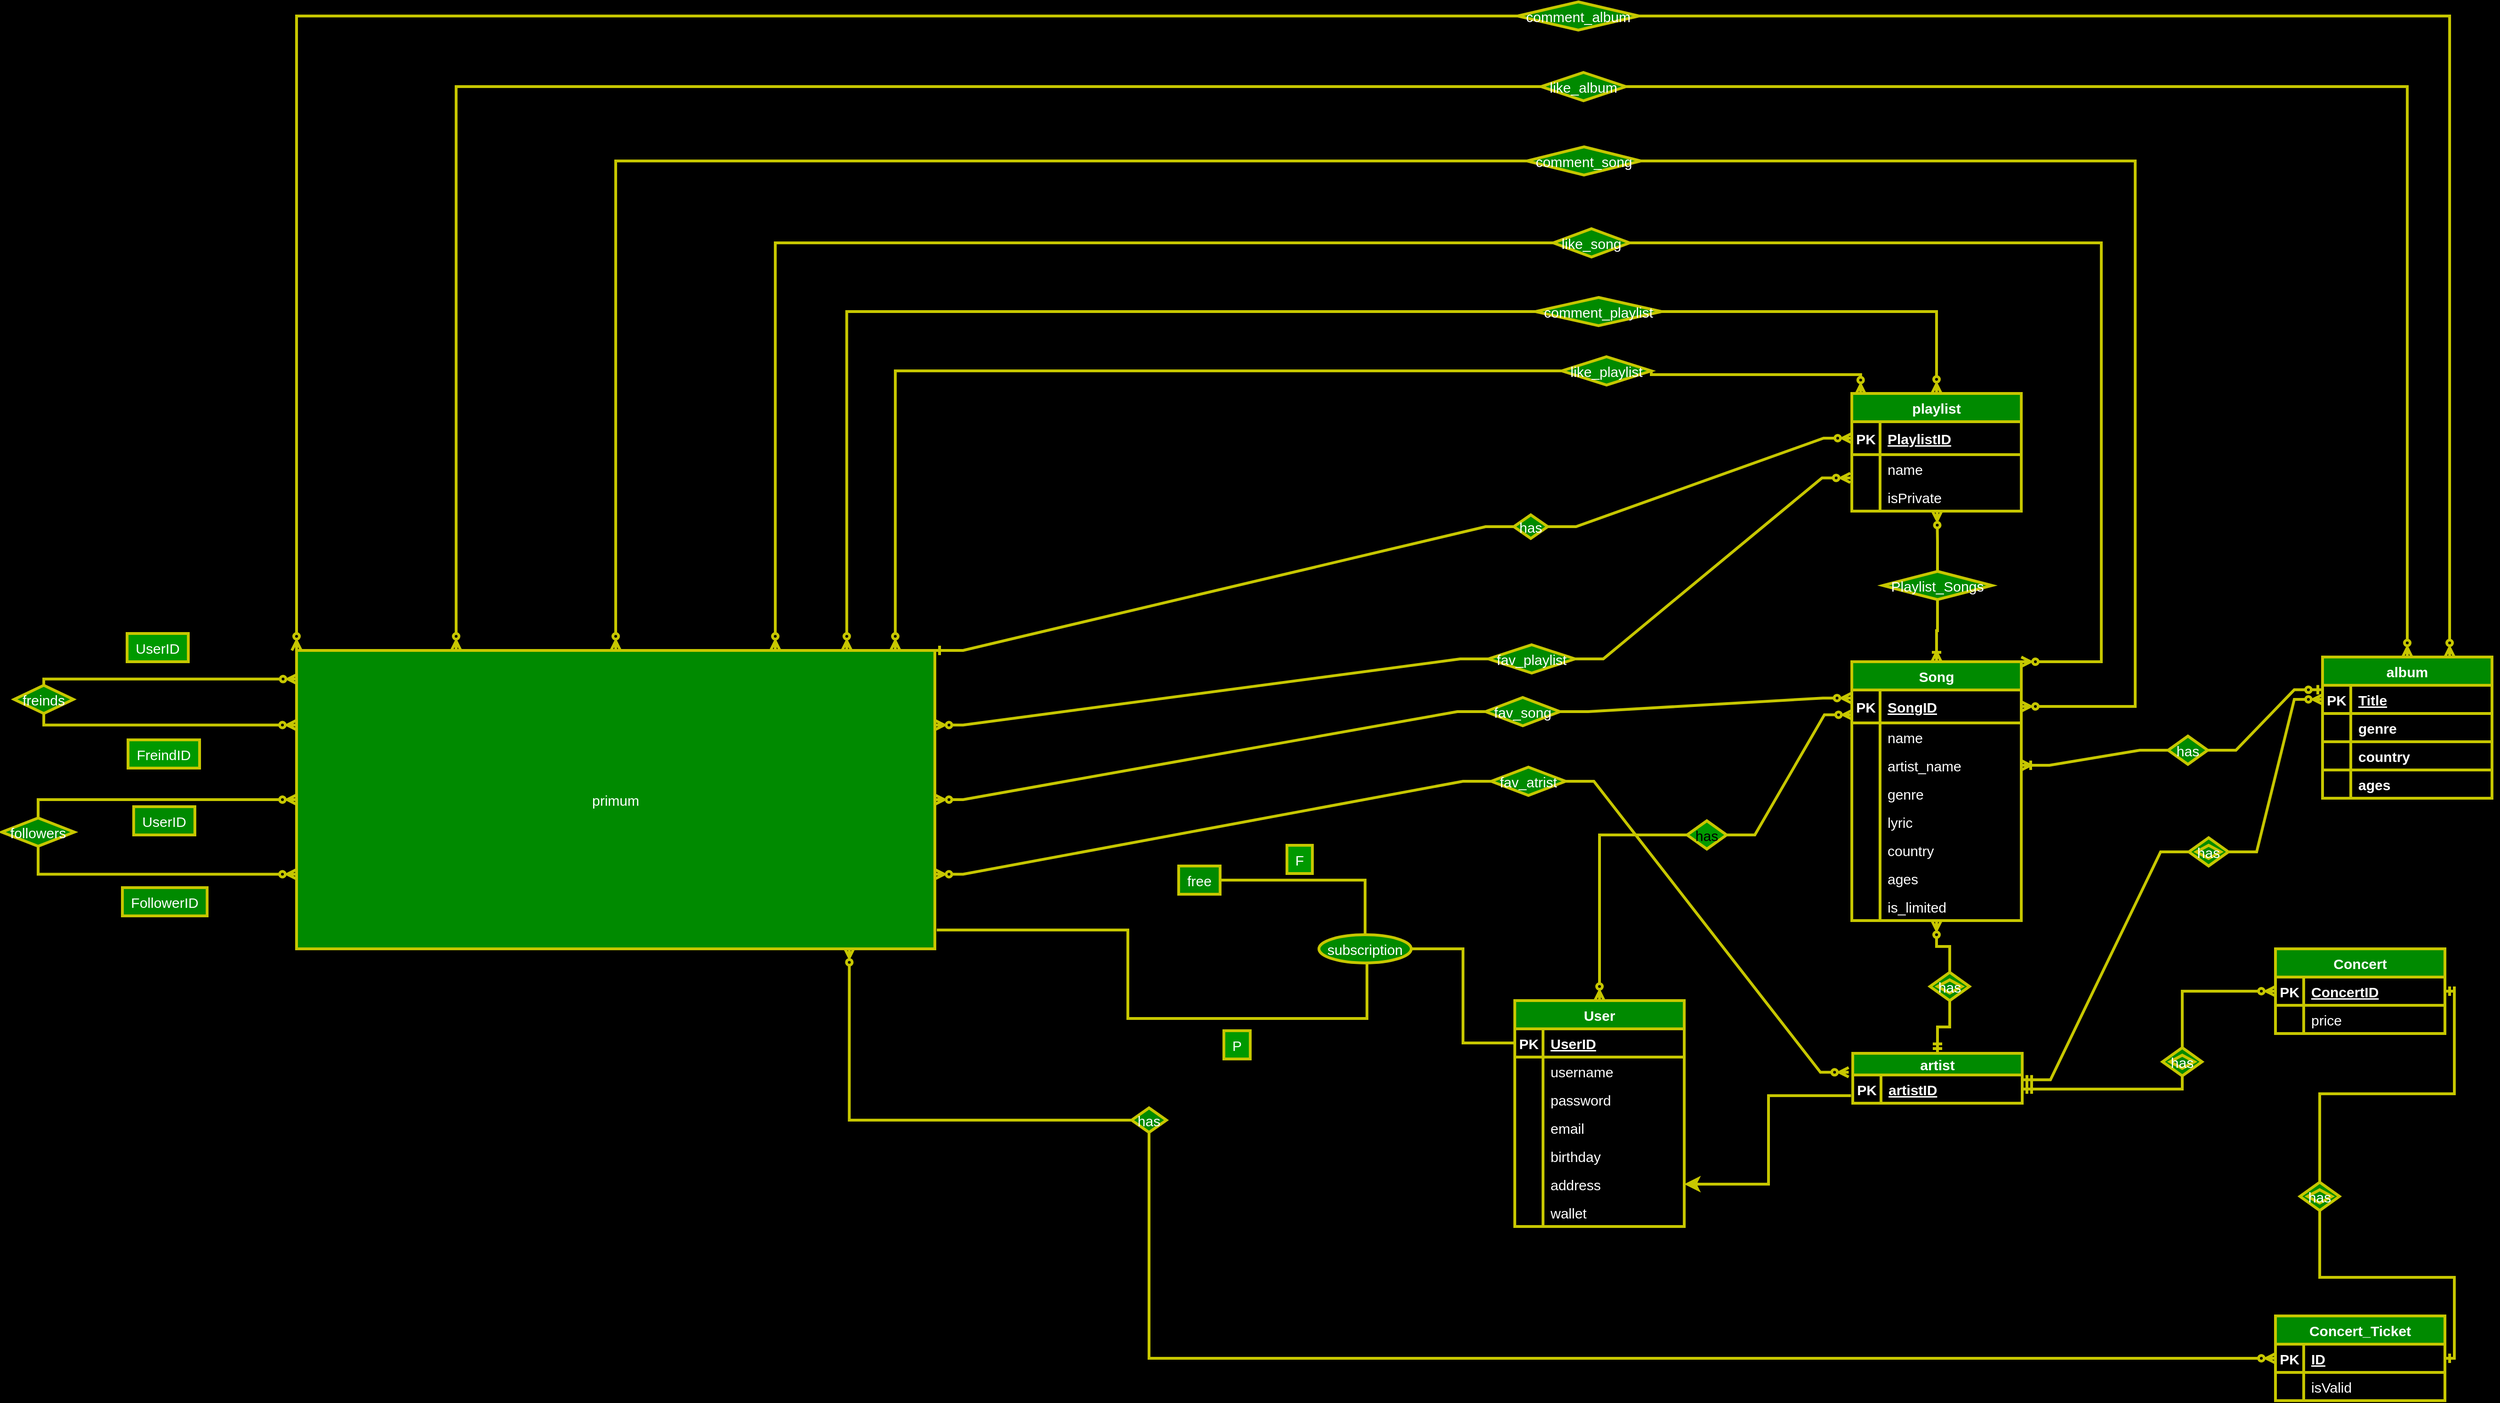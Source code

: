 <mxfile>
    <diagram name="Page-1" id="U3XyFL_ZbY4wMuc_LF6b">
        <mxGraphModel dx="2342" dy="1340" grid="0" gridSize="10" guides="0" tooltips="1" connect="1" arrows="1" fold="1" page="0" pageScale="1" pageWidth="827" pageHeight="583" background="#000000" math="0" shadow="0">
            <root>
                <mxCell id="0"/>
                <mxCell id="1" parent="0"/>
                <mxCell id="fZQeGDUFqkQw0Y8u2uUr-1" value="User" style="shape=table;startSize=30;container=1;collapsible=1;childLayout=tableLayout;fixedRows=1;rowLines=0;fontStyle=1;align=center;resizeLast=1;labelBackgroundColor=none;fillColor=#008a00;strokeColor=#C7C700;fontColor=#ffffff;rounded=0;strokeWidth=3;swimlaneLine=1;fixDash=0;snapToPoint=0;comic=0;enumerate=0;backgroundOutline=0;fontSize=15;labelBorderColor=none;" parent="1" vertex="1">
                    <mxGeometry x="812" y="795" width="180" height="240" as="geometry">
                        <mxRectangle x="1050" y="610" width="70" height="30" as="alternateBounds"/>
                    </mxGeometry>
                </mxCell>
                <mxCell id="fZQeGDUFqkQw0Y8u2uUr-2" value="" style="shape=tableRow;horizontal=0;startSize=0;swimlaneHead=0;swimlaneBody=0;fillColor=none;collapsible=0;dropTarget=0;points=[[0,0.5],[1,0.5]];portConstraint=eastwest;top=0;left=0;right=0;bottom=1;labelBackgroundColor=none;strokeColor=#C7C700;fontColor=#FFFFFF;rounded=0;strokeWidth=3;swimlaneLine=1;fixDash=0;snapToPoint=0;comic=0;enumerate=0;backgroundOutline=0;fontSize=15;labelBorderColor=none;" parent="fZQeGDUFqkQw0Y8u2uUr-1" vertex="1">
                    <mxGeometry y="30" width="180" height="30" as="geometry"/>
                </mxCell>
                <mxCell id="fZQeGDUFqkQw0Y8u2uUr-3" value="PK" style="shape=partialRectangle;connectable=0;fillColor=none;top=0;left=0;bottom=0;right=0;fontStyle=1;overflow=hidden;labelBackgroundColor=none;strokeColor=#C7C700;fontColor=#FFFFFF;rounded=0;strokeWidth=3;swimlaneLine=1;fixDash=0;snapToPoint=0;comic=0;enumerate=0;backgroundOutline=0;fontSize=15;labelBorderColor=none;" parent="fZQeGDUFqkQw0Y8u2uUr-2" vertex="1">
                    <mxGeometry width="30" height="30" as="geometry">
                        <mxRectangle width="30" height="30" as="alternateBounds"/>
                    </mxGeometry>
                </mxCell>
                <mxCell id="fZQeGDUFqkQw0Y8u2uUr-4" value="UserID" style="shape=partialRectangle;connectable=0;fillColor=none;top=0;left=0;bottom=0;right=0;align=left;spacingLeft=6;fontStyle=5;overflow=hidden;labelBackgroundColor=none;strokeColor=#C7C700;fontColor=#FFFFFF;rounded=0;strokeWidth=3;swimlaneLine=1;fixDash=0;snapToPoint=0;comic=0;enumerate=0;backgroundOutline=0;fontSize=15;labelBorderColor=none;" parent="fZQeGDUFqkQw0Y8u2uUr-2" vertex="1">
                    <mxGeometry x="30" width="150" height="30" as="geometry">
                        <mxRectangle width="150" height="30" as="alternateBounds"/>
                    </mxGeometry>
                </mxCell>
                <mxCell id="fZQeGDUFqkQw0Y8u2uUr-5" value="" style="shape=tableRow;horizontal=0;startSize=0;swimlaneHead=0;swimlaneBody=0;fillColor=none;collapsible=0;dropTarget=0;points=[[0,0.5],[1,0.5]];portConstraint=eastwest;top=0;left=0;right=0;bottom=0;labelBackgroundColor=none;strokeColor=#C7C700;fontColor=#FFFFFF;rounded=0;strokeWidth=3;swimlaneLine=1;fixDash=0;snapToPoint=0;comic=0;enumerate=0;backgroundOutline=0;fontSize=15;labelBorderColor=none;" parent="fZQeGDUFqkQw0Y8u2uUr-1" vertex="1">
                    <mxGeometry y="60" width="180" height="30" as="geometry"/>
                </mxCell>
                <mxCell id="fZQeGDUFqkQw0Y8u2uUr-6" value="" style="shape=partialRectangle;connectable=0;fillColor=none;top=0;left=0;bottom=0;right=0;editable=1;overflow=hidden;labelBackgroundColor=none;strokeColor=#C7C700;fontColor=#FFFFFF;rounded=0;strokeWidth=3;swimlaneLine=1;fixDash=0;snapToPoint=0;comic=0;enumerate=0;backgroundOutline=0;fontSize=15;labelBorderColor=none;" parent="fZQeGDUFqkQw0Y8u2uUr-5" vertex="1">
                    <mxGeometry width="30" height="30" as="geometry">
                        <mxRectangle width="30" height="30" as="alternateBounds"/>
                    </mxGeometry>
                </mxCell>
                <mxCell id="fZQeGDUFqkQw0Y8u2uUr-7" value="username" style="shape=partialRectangle;connectable=0;fillColor=none;top=0;left=0;bottom=0;right=0;align=left;spacingLeft=6;overflow=hidden;labelBackgroundColor=none;strokeColor=#C7C700;fontColor=#FFFFFF;rounded=0;strokeWidth=3;swimlaneLine=1;fixDash=0;snapToPoint=0;comic=0;enumerate=0;backgroundOutline=0;fontSize=15;labelBorderColor=none;" parent="fZQeGDUFqkQw0Y8u2uUr-5" vertex="1">
                    <mxGeometry x="30" width="150" height="30" as="geometry">
                        <mxRectangle width="150" height="30" as="alternateBounds"/>
                    </mxGeometry>
                </mxCell>
                <mxCell id="fZQeGDUFqkQw0Y8u2uUr-8" value="" style="shape=tableRow;horizontal=0;startSize=0;swimlaneHead=0;swimlaneBody=0;fillColor=none;collapsible=0;dropTarget=0;points=[[0,0.5],[1,0.5]];portConstraint=eastwest;top=0;left=0;right=0;bottom=0;labelBackgroundColor=none;strokeColor=#C7C700;fontColor=#FFFFFF;rounded=0;strokeWidth=3;swimlaneLine=1;fixDash=0;snapToPoint=0;comic=0;enumerate=0;backgroundOutline=0;fontSize=15;labelBorderColor=none;" parent="fZQeGDUFqkQw0Y8u2uUr-1" vertex="1">
                    <mxGeometry y="90" width="180" height="30" as="geometry"/>
                </mxCell>
                <mxCell id="fZQeGDUFqkQw0Y8u2uUr-9" value="" style="shape=partialRectangle;connectable=0;fillColor=none;top=0;left=0;bottom=0;right=0;editable=1;overflow=hidden;labelBackgroundColor=none;strokeColor=#C7C700;fontColor=#FFFFFF;rounded=0;strokeWidth=3;swimlaneLine=1;fixDash=0;snapToPoint=0;comic=0;enumerate=0;backgroundOutline=0;fontSize=15;labelBorderColor=none;" parent="fZQeGDUFqkQw0Y8u2uUr-8" vertex="1">
                    <mxGeometry width="30" height="30" as="geometry">
                        <mxRectangle width="30" height="30" as="alternateBounds"/>
                    </mxGeometry>
                </mxCell>
                <mxCell id="fZQeGDUFqkQw0Y8u2uUr-10" value="password" style="shape=partialRectangle;connectable=0;fillColor=none;top=0;left=0;bottom=0;right=0;align=left;spacingLeft=6;overflow=hidden;labelBackgroundColor=none;strokeColor=#C7C700;fontColor=#FFFFFF;rounded=0;strokeWidth=3;swimlaneLine=1;fixDash=0;snapToPoint=0;comic=0;enumerate=0;backgroundOutline=0;fontSize=15;labelBorderColor=none;" parent="fZQeGDUFqkQw0Y8u2uUr-8" vertex="1">
                    <mxGeometry x="30" width="150" height="30" as="geometry">
                        <mxRectangle width="150" height="30" as="alternateBounds"/>
                    </mxGeometry>
                </mxCell>
                <mxCell id="fZQeGDUFqkQw0Y8u2uUr-11" value="" style="shape=tableRow;horizontal=0;startSize=0;swimlaneHead=0;swimlaneBody=0;fillColor=none;collapsible=0;dropTarget=0;points=[[0,0.5],[1,0.5]];portConstraint=eastwest;top=0;left=0;right=0;bottom=0;labelBackgroundColor=none;strokeColor=#C7C700;fontColor=#FFFFFF;rounded=0;strokeWidth=3;swimlaneLine=1;fixDash=0;snapToPoint=0;comic=0;enumerate=0;backgroundOutline=0;fontSize=15;labelBorderColor=none;" parent="fZQeGDUFqkQw0Y8u2uUr-1" vertex="1">
                    <mxGeometry y="120" width="180" height="30" as="geometry"/>
                </mxCell>
                <mxCell id="fZQeGDUFqkQw0Y8u2uUr-12" value="" style="shape=partialRectangle;connectable=0;fillColor=none;top=0;left=0;bottom=0;right=0;editable=1;overflow=hidden;labelBackgroundColor=none;strokeColor=#C7C700;fontColor=#FFFFFF;rounded=0;strokeWidth=3;swimlaneLine=1;fixDash=0;snapToPoint=0;comic=0;enumerate=0;backgroundOutline=0;fontSize=15;labelBorderColor=none;" parent="fZQeGDUFqkQw0Y8u2uUr-11" vertex="1">
                    <mxGeometry width="30" height="30" as="geometry">
                        <mxRectangle width="30" height="30" as="alternateBounds"/>
                    </mxGeometry>
                </mxCell>
                <mxCell id="fZQeGDUFqkQw0Y8u2uUr-13" value="email" style="shape=partialRectangle;connectable=0;fillColor=none;top=0;left=0;bottom=0;right=0;align=left;spacingLeft=6;overflow=hidden;labelBackgroundColor=none;strokeColor=#C7C700;fontColor=#FFFFFF;rounded=0;strokeWidth=3;swimlaneLine=1;fixDash=0;snapToPoint=0;comic=0;enumerate=0;backgroundOutline=0;fontSize=15;labelBorderColor=none;" parent="fZQeGDUFqkQw0Y8u2uUr-11" vertex="1">
                    <mxGeometry x="30" width="150" height="30" as="geometry">
                        <mxRectangle width="150" height="30" as="alternateBounds"/>
                    </mxGeometry>
                </mxCell>
                <mxCell id="fZQeGDUFqkQw0Y8u2uUr-14" value="" style="shape=tableRow;horizontal=0;startSize=0;swimlaneHead=0;swimlaneBody=0;fillColor=none;collapsible=0;dropTarget=0;points=[[0,0.5],[1,0.5]];portConstraint=eastwest;top=0;left=0;right=0;bottom=0;labelBackgroundColor=none;strokeColor=#C7C700;fontColor=#FFFFFF;rounded=0;strokeWidth=3;swimlaneLine=1;fixDash=0;snapToPoint=0;comic=0;enumerate=0;backgroundOutline=0;fontSize=15;labelBorderColor=none;" parent="fZQeGDUFqkQw0Y8u2uUr-1" vertex="1">
                    <mxGeometry y="150" width="180" height="30" as="geometry"/>
                </mxCell>
                <mxCell id="fZQeGDUFqkQw0Y8u2uUr-15" value="" style="shape=partialRectangle;connectable=0;fillColor=none;top=0;left=0;bottom=0;right=0;editable=1;overflow=hidden;labelBackgroundColor=none;strokeColor=#C7C700;fontColor=#FFFFFF;rounded=0;strokeWidth=3;swimlaneLine=1;fixDash=0;snapToPoint=0;comic=0;enumerate=0;backgroundOutline=0;fontSize=15;labelBorderColor=none;" parent="fZQeGDUFqkQw0Y8u2uUr-14" vertex="1">
                    <mxGeometry width="30" height="30" as="geometry">
                        <mxRectangle width="30" height="30" as="alternateBounds"/>
                    </mxGeometry>
                </mxCell>
                <mxCell id="fZQeGDUFqkQw0Y8u2uUr-16" value="birthday" style="shape=partialRectangle;connectable=0;fillColor=none;top=0;left=0;bottom=0;right=0;align=left;spacingLeft=6;overflow=hidden;labelBackgroundColor=none;strokeColor=#C7C700;fontColor=#FFFFFF;rounded=0;strokeWidth=3;swimlaneLine=1;fixDash=0;snapToPoint=0;comic=0;enumerate=0;backgroundOutline=0;fontSize=15;labelBorderColor=none;" parent="fZQeGDUFqkQw0Y8u2uUr-14" vertex="1">
                    <mxGeometry x="30" width="150" height="30" as="geometry">
                        <mxRectangle width="150" height="30" as="alternateBounds"/>
                    </mxGeometry>
                </mxCell>
                <mxCell id="fZQeGDUFqkQw0Y8u2uUr-17" value="" style="shape=tableRow;horizontal=0;startSize=0;swimlaneHead=0;swimlaneBody=0;fillColor=none;collapsible=0;dropTarget=0;points=[[0,0.5],[1,0.5]];portConstraint=eastwest;top=0;left=0;right=0;bottom=0;labelBackgroundColor=none;strokeColor=#C7C700;fontColor=#FFFFFF;rounded=0;strokeWidth=3;swimlaneLine=1;fixDash=0;snapToPoint=0;comic=0;enumerate=0;backgroundOutline=0;fontSize=15;labelBorderColor=none;" parent="fZQeGDUFqkQw0Y8u2uUr-1" vertex="1">
                    <mxGeometry y="180" width="180" height="30" as="geometry"/>
                </mxCell>
                <mxCell id="fZQeGDUFqkQw0Y8u2uUr-18" value="" style="shape=partialRectangle;connectable=0;fillColor=none;top=0;left=0;bottom=0;right=0;editable=1;overflow=hidden;labelBackgroundColor=none;strokeColor=#C7C700;fontColor=#FFFFFF;rounded=0;strokeWidth=3;swimlaneLine=1;fixDash=0;snapToPoint=0;comic=0;enumerate=0;backgroundOutline=0;fontSize=15;labelBorderColor=none;" parent="fZQeGDUFqkQw0Y8u2uUr-17" vertex="1">
                    <mxGeometry width="30" height="30" as="geometry">
                        <mxRectangle width="30" height="30" as="alternateBounds"/>
                    </mxGeometry>
                </mxCell>
                <mxCell id="fZQeGDUFqkQw0Y8u2uUr-19" value="address" style="shape=partialRectangle;connectable=0;fillColor=none;top=0;left=0;bottom=0;right=0;align=left;spacingLeft=6;overflow=hidden;labelBackgroundColor=none;strokeColor=#C7C700;fontColor=#FFFFFF;rounded=0;strokeWidth=3;swimlaneLine=1;fixDash=0;snapToPoint=0;comic=0;enumerate=0;backgroundOutline=0;fontSize=15;labelBorderColor=none;" parent="fZQeGDUFqkQw0Y8u2uUr-17" vertex="1">
                    <mxGeometry x="30" width="150" height="30" as="geometry">
                        <mxRectangle width="150" height="30" as="alternateBounds"/>
                    </mxGeometry>
                </mxCell>
                <mxCell id="OFqDbIYOe_2my_a9MHT3-129" value="" style="shape=tableRow;horizontal=0;startSize=0;swimlaneHead=0;swimlaneBody=0;fillColor=none;collapsible=0;dropTarget=0;points=[[0,0.5],[1,0.5]];portConstraint=eastwest;top=0;left=0;right=0;bottom=0;labelBackgroundColor=none;strokeColor=#C7C700;fontColor=#FFFFFF;rounded=0;strokeWidth=3;swimlaneLine=1;fixDash=0;snapToPoint=0;comic=0;enumerate=0;backgroundOutline=0;fontSize=15;labelBorderColor=none;" parent="fZQeGDUFqkQw0Y8u2uUr-1" vertex="1">
                    <mxGeometry y="210" width="180" height="30" as="geometry"/>
                </mxCell>
                <mxCell id="OFqDbIYOe_2my_a9MHT3-130" value="" style="shape=partialRectangle;connectable=0;fillColor=none;top=0;left=0;bottom=0;right=0;editable=1;overflow=hidden;labelBackgroundColor=none;strokeColor=#C7C700;fontColor=#FFFFFF;rounded=0;strokeWidth=3;swimlaneLine=1;fixDash=0;snapToPoint=0;comic=0;enumerate=0;backgroundOutline=0;fontSize=15;labelBorderColor=none;" parent="OFqDbIYOe_2my_a9MHT3-129" vertex="1">
                    <mxGeometry width="30" height="30" as="geometry">
                        <mxRectangle width="30" height="30" as="alternateBounds"/>
                    </mxGeometry>
                </mxCell>
                <mxCell id="OFqDbIYOe_2my_a9MHT3-131" value="wallet" style="shape=partialRectangle;connectable=0;fillColor=none;top=0;left=0;bottom=0;right=0;align=left;spacingLeft=6;overflow=hidden;labelBackgroundColor=none;strokeColor=#C7C700;fontColor=#FFFFFF;rounded=0;strokeWidth=3;swimlaneLine=1;fixDash=0;snapToPoint=0;comic=0;enumerate=0;backgroundOutline=0;fontSize=15;labelBorderColor=none;" parent="OFqDbIYOe_2my_a9MHT3-129" vertex="1">
                    <mxGeometry x="30" width="150" height="30" as="geometry">
                        <mxRectangle width="150" height="30" as="alternateBounds"/>
                    </mxGeometry>
                </mxCell>
                <mxCell id="OFqDbIYOe_2my_a9MHT3-4" value="freinds" style="rhombus;labelBackgroundColor=none;fillColor=#008a00;strokeColor=#C7C700;fontColor=#ffffff;rounded=0;strokeWidth=3;swimlaneLine=1;fixDash=0;snapToPoint=0;comic=0;enumerate=0;backgroundOutline=0;fontSize=15;labelBorderColor=none;direction=north;" parent="1" vertex="1">
                    <mxGeometry x="-782" y="460" width="63" height="30" as="geometry"/>
                </mxCell>
                <mxCell id="OFqDbIYOe_2my_a9MHT3-5" value="" style="endArrow=ERzeroToMany;rounded=0;labelBackgroundColor=none;strokeColor=#C7C700;fontColor=#FFFFFF;edgeStyle=orthogonalEdgeStyle;exitX=0;exitY=0.5;exitDx=0;exitDy=0;endFill=0;entryX=0;entryY=0.25;entryDx=0;entryDy=0;strokeWidth=3;swimlaneLine=1;fixDash=0;snapToPoint=0;comic=0;enumerate=0;backgroundOutline=0;fontSize=15;labelBorderColor=none;" parent="1" source="OFqDbIYOe_2my_a9MHT3-4" target="VhpyAEORnqDmUM4WeILP-2" edge="1">
                    <mxGeometry width="50" height="50" relative="1" as="geometry">
                        <mxPoint x="-66" y="968" as="sourcePoint"/>
                        <mxPoint x="197" y="1032.2" as="targetPoint"/>
                    </mxGeometry>
                </mxCell>
                <mxCell id="OFqDbIYOe_2my_a9MHT3-7" value="UserID" style="text;align=center;verticalAlign=middle;rounded=0;labelBackgroundColor=none;fontColor=#FFFFFF;fillColor=#009900;strokeColor=#C7C700;strokeWidth=3;swimlaneLine=1;fixDash=0;snapToPoint=0;comic=0;enumerate=0;backgroundOutline=0;fontSize=15;labelBorderColor=none;" parent="1" vertex="1">
                    <mxGeometry x="-662" y="405" width="65" height="30" as="geometry"/>
                </mxCell>
                <mxCell id="OFqDbIYOe_2my_a9MHT3-8" value="" style="endArrow=ERzeroToMany;rounded=0;labelBackgroundColor=none;strokeColor=#C7C700;fontColor=#FFFFFF;edgeStyle=orthogonalEdgeStyle;endFill=0;exitX=1;exitY=0.5;exitDx=0;exitDy=0;entryX=0.001;entryY=0.096;entryDx=0;entryDy=0;entryPerimeter=0;strokeWidth=3;swimlaneLine=1;fixDash=0;snapToPoint=0;comic=0;enumerate=0;backgroundOutline=0;fontSize=15;labelBorderColor=none;" parent="1" source="OFqDbIYOe_2my_a9MHT3-4" target="VhpyAEORnqDmUM4WeILP-2" edge="1">
                    <mxGeometry width="50" height="50" relative="1" as="geometry">
                        <mxPoint x="-297" y="879" as="sourcePoint"/>
                        <mxPoint x="-215" y="940" as="targetPoint"/>
                        <Array as="points">
                            <mxPoint x="-750" y="453"/>
                        </Array>
                    </mxGeometry>
                </mxCell>
                <mxCell id="OFqDbIYOe_2my_a9MHT3-10" value="FreindID" style="text;align=center;verticalAlign=middle;rounded=0;labelBackgroundColor=none;fontColor=#FFFFFF;fillColor=#009900;strokeColor=#C7C700;strokeWidth=3;swimlaneLine=1;fixDash=0;snapToPoint=0;comic=0;enumerate=0;backgroundOutline=0;fontSize=15;labelBorderColor=none;" parent="1" vertex="1">
                    <mxGeometry x="-661" y="518" width="76" height="30" as="geometry"/>
                </mxCell>
                <mxCell id="OFqDbIYOe_2my_a9MHT3-11" value="followers" style="rhombus;labelBackgroundColor=none;fillColor=#008a00;strokeColor=#C7C700;fontColor=#ffffff;rounded=0;strokeWidth=3;swimlaneLine=1;fixDash=0;snapToPoint=0;comic=0;enumerate=0;backgroundOutline=0;fontSize=15;labelBorderColor=none;direction=south;" parent="1" vertex="1">
                    <mxGeometry x="-795" y="601" width="77" height="30" as="geometry"/>
                </mxCell>
                <mxCell id="OFqDbIYOe_2my_a9MHT3-14" value="" style="endArrow=ERzeroToMany;rounded=0;labelBackgroundColor=none;strokeColor=#C7C700;fontColor=#FFFFFF;edgeStyle=orthogonalEdgeStyle;endFill=0;exitX=1;exitY=0.5;exitDx=0;exitDy=0;strokeWidth=3;swimlaneLine=1;fixDash=0;snapToPoint=0;comic=0;enumerate=0;backgroundOutline=0;fontSize=15;labelBorderColor=none;entryX=0;entryY=0.75;entryDx=0;entryDy=0;" parent="1" source="OFqDbIYOe_2my_a9MHT3-11" target="VhpyAEORnqDmUM4WeILP-2" edge="1">
                    <mxGeometry width="50" height="50" relative="1" as="geometry">
                        <mxPoint x="440.2" y="580.4" as="sourcePoint"/>
                        <mxPoint x="-330" y="954" as="targetPoint"/>
                        <Array as="points">
                            <mxPoint x="-757" y="661"/>
                        </Array>
                    </mxGeometry>
                </mxCell>
                <mxCell id="OFqDbIYOe_2my_a9MHT3-15" value="UserID" style="text;align=center;verticalAlign=middle;rounded=0;labelBackgroundColor=none;fontColor=#ffffff;fillColor=#008a00;strokeColor=#C7C700;strokeWidth=3;swimlaneLine=1;fixDash=0;snapToPoint=0;comic=0;enumerate=0;backgroundOutline=0;fontSize=15;labelBorderColor=none;" parent="1" vertex="1">
                    <mxGeometry x="-655" y="589" width="65" height="30" as="geometry"/>
                </mxCell>
                <mxCell id="OFqDbIYOe_2my_a9MHT3-17" value="" style="endArrow=ERzeroToMany;rounded=0;labelBackgroundColor=none;strokeColor=#C7C700;fontColor=#FFFFFF;edgeStyle=orthogonalEdgeStyle;endFill=0;entryX=0;entryY=0.5;entryDx=0;entryDy=0;exitX=0;exitY=0.5;exitDx=0;exitDy=0;strokeWidth=3;swimlaneLine=1;fixDash=0;snapToPoint=0;comic=0;enumerate=0;backgroundOutline=0;fontSize=15;labelBorderColor=none;" parent="1" source="OFqDbIYOe_2my_a9MHT3-11" target="VhpyAEORnqDmUM4WeILP-2" edge="1">
                    <mxGeometry width="50" height="50" relative="1" as="geometry">
                        <mxPoint x="78" y="985" as="sourcePoint"/>
                        <mxPoint x="596" y="673" as="targetPoint"/>
                    </mxGeometry>
                </mxCell>
                <mxCell id="OFqDbIYOe_2my_a9MHT3-18" value="FollowerID" style="text;align=center;verticalAlign=middle;rounded=0;labelBackgroundColor=none;fontColor=#ffffff;fillColor=#008a00;strokeColor=#C7C700;strokeWidth=3;swimlaneLine=1;fixDash=0;snapToPoint=0;comic=0;enumerate=0;backgroundOutline=0;fontSize=15;labelBorderColor=none;" parent="1" vertex="1">
                    <mxGeometry x="-667" y="675" width="90" height="30" as="geometry"/>
                </mxCell>
                <mxCell id="4" value="" style="rounded=0;exitX=1;exitY=0.5;exitDx=0;exitDy=0;entryX=-0.004;entryY=0.246;entryDx=0;entryDy=0;labelBackgroundColor=none;strokeColor=#C7C700;fontFamily=Helvetica;fontSize=15;fontColor=#FFFFFF;endArrow=ERzeroToMany;fillColor=#A8DADC;entryPerimeter=0;edgeStyle=entityRelationEdgeStyle;endFill=0;strokeWidth=3;swimlaneLine=1;fixDash=0;snapToPoint=0;comic=0;enumerate=0;backgroundOutline=0;labelBorderColor=none;" parent="1" source="OFqDbIYOe_2my_a9MHT3-44" target="OFqDbIYOe_2my_a9MHT3-63" edge="1">
                    <mxGeometry relative="1" as="geometry"/>
                </mxCell>
                <mxCell id="OFqDbIYOe_2my_a9MHT3-44" value="fav_song" style="rhombus;labelBackgroundColor=none;fillColor=#008a00;strokeColor=#C7C700;fontColor=#ffffff;rounded=0;strokeWidth=3;swimlaneLine=1;fixDash=0;snapToPoint=0;comic=0;enumerate=0;backgroundOutline=0;fontSize=15;labelBorderColor=none;" parent="1" vertex="1">
                    <mxGeometry x="781" y="473" width="79" height="30" as="geometry"/>
                </mxCell>
                <mxCell id="OFqDbIYOe_2my_a9MHT3-47" value="" style="endArrow=none;rounded=0;strokeColor=#C7C700;fontColor=#FFFFFF;fillColor=#A8DADC;entryX=0;entryY=0.5;entryDx=0;entryDy=0;labelBackgroundColor=none;startArrow=ERzeroToMany;startFill=0;exitX=1;exitY=0.5;exitDx=0;exitDy=0;edgeStyle=entityRelationEdgeStyle;strokeWidth=3;swimlaneLine=1;fixDash=0;snapToPoint=0;comic=0;enumerate=0;backgroundOutline=0;fontSize=15;labelBorderColor=none;" parent="1" target="OFqDbIYOe_2my_a9MHT3-44" edge="1" source="VhpyAEORnqDmUM4WeILP-2">
                    <mxGeometry width="50" height="50" relative="1" as="geometry">
                        <mxPoint x="838" y="455" as="sourcePoint"/>
                        <mxPoint x="860" y="410" as="targetPoint"/>
                    </mxGeometry>
                </mxCell>
                <mxCell id="66" value="" style="edgeStyle=orthogonalEdgeStyle;shape=connector;rounded=0;exitX=0.5;exitY=0;exitDx=0;exitDy=0;labelBackgroundColor=none;strokeColor=#C7C700;fontFamily=Helvetica;fontSize=15;fontColor=#FFFFFF;endArrow=none;endFill=0;fillColor=#A8DADC;entryX=0.5;entryY=1;entryDx=0;entryDy=0;startArrow=ERmandOne;startFill=0;strokeWidth=3;swimlaneLine=1;fixDash=0;snapToPoint=0;comic=0;enumerate=0;backgroundOutline=0;labelBorderColor=none;" parent="1" source="OFqDbIYOe_2my_a9MHT3-49" target="64" edge="1">
                    <mxGeometry relative="1" as="geometry">
                        <mxPoint x="1346.0" y="772.0" as="targetPoint"/>
                    </mxGeometry>
                </mxCell>
                <mxCell id="OFqDbIYOe_2my_a9MHT3-49" value="artist" style="shape=table;startSize=23;container=1;collapsible=1;childLayout=tableLayout;fixedRows=1;rowLines=0;fontStyle=1;align=center;resizeLast=1;strokeColor=#C7C700;fontColor=#ffffff;fillColor=#008a00;labelBackgroundColor=none;rounded=0;strokeWidth=3;swimlaneLine=1;fixDash=0;snapToPoint=0;comic=0;enumerate=0;backgroundOutline=0;fontSize=15;labelBorderColor=none;" parent="1" vertex="1">
                    <mxGeometry x="1171" y="851" width="180" height="53" as="geometry"/>
                </mxCell>
                <mxCell id="OFqDbIYOe_2my_a9MHT3-50" value="" style="shape=tableRow;horizontal=0;startSize=0;swimlaneHead=0;swimlaneBody=0;fillColor=none;collapsible=0;dropTarget=0;points=[[0,0.5],[1,0.5]];portConstraint=eastwest;top=0;left=0;right=0;bottom=1;strokeColor=#C7C700;fontColor=#FFFFFF;labelBackgroundColor=none;rounded=0;strokeWidth=3;swimlaneLine=1;fixDash=0;snapToPoint=0;comic=0;enumerate=0;backgroundOutline=0;fontSize=15;labelBorderColor=none;" parent="OFqDbIYOe_2my_a9MHT3-49" vertex="1">
                    <mxGeometry y="23" width="180" height="30" as="geometry"/>
                </mxCell>
                <mxCell id="OFqDbIYOe_2my_a9MHT3-51" value="PK" style="shape=partialRectangle;connectable=0;fillColor=none;top=0;left=0;bottom=0;right=0;fontStyle=1;overflow=hidden;strokeColor=#C7C700;fontColor=#FFFFFF;labelBackgroundColor=none;rounded=0;strokeWidth=3;swimlaneLine=1;fixDash=0;snapToPoint=0;comic=0;enumerate=0;backgroundOutline=0;fontSize=15;labelBorderColor=none;" parent="OFqDbIYOe_2my_a9MHT3-50" vertex="1">
                    <mxGeometry width="30" height="30" as="geometry">
                        <mxRectangle width="30" height="30" as="alternateBounds"/>
                    </mxGeometry>
                </mxCell>
                <mxCell id="OFqDbIYOe_2my_a9MHT3-52" value="artistID" style="shape=partialRectangle;connectable=0;fillColor=none;top=0;left=0;bottom=0;right=0;align=left;spacingLeft=6;fontStyle=5;overflow=hidden;strokeColor=#C7C700;fontColor=#FFFFFF;labelBackgroundColor=none;rounded=0;strokeWidth=3;swimlaneLine=1;fixDash=0;snapToPoint=0;comic=0;enumerate=0;backgroundOutline=0;fontSize=15;labelBorderColor=none;" parent="OFqDbIYOe_2my_a9MHT3-50" vertex="1">
                    <mxGeometry x="30" width="150" height="30" as="geometry">
                        <mxRectangle width="150" height="30" as="alternateBounds"/>
                    </mxGeometry>
                </mxCell>
                <mxCell id="OFqDbIYOe_2my_a9MHT3-62" value="Song" style="shape=table;startSize=30;container=1;collapsible=1;childLayout=tableLayout;fixedRows=1;rowLines=0;fontStyle=1;align=center;resizeLast=1;strokeColor=#C7C700;fontColor=#ffffff;fillColor=#008a00;labelBackgroundColor=none;rounded=0;strokeWidth=3;swimlaneLine=1;fixDash=0;snapToPoint=0;comic=0;enumerate=0;backgroundOutline=0;fontSize=15;labelBorderColor=none;" parent="1" vertex="1">
                    <mxGeometry x="1170" y="435" width="180" height="275" as="geometry"/>
                </mxCell>
                <mxCell id="OFqDbIYOe_2my_a9MHT3-63" value="" style="shape=tableRow;horizontal=0;startSize=0;swimlaneHead=0;swimlaneBody=0;fillColor=none;collapsible=0;dropTarget=0;points=[[0,0.5],[1,0.5]];portConstraint=eastwest;top=0;left=0;right=0;bottom=1;strokeColor=#C7C700;fontColor=#FFFFFF;labelBackgroundColor=none;rounded=0;strokeWidth=3;swimlaneLine=1;fixDash=0;snapToPoint=0;comic=0;enumerate=0;backgroundOutline=0;fontSize=15;labelBorderColor=none;" parent="OFqDbIYOe_2my_a9MHT3-62" vertex="1">
                    <mxGeometry y="30" width="180" height="35" as="geometry"/>
                </mxCell>
                <mxCell id="OFqDbIYOe_2my_a9MHT3-64" value="PK" style="shape=partialRectangle;connectable=0;fillColor=none;top=0;left=0;bottom=0;right=0;fontStyle=1;overflow=hidden;strokeColor=#C7C700;fontColor=#FFFFFF;labelBackgroundColor=none;rounded=0;strokeWidth=3;swimlaneLine=1;fixDash=0;snapToPoint=0;comic=0;enumerate=0;backgroundOutline=0;fontSize=15;labelBorderColor=none;" parent="OFqDbIYOe_2my_a9MHT3-63" vertex="1">
                    <mxGeometry width="30" height="35" as="geometry">
                        <mxRectangle width="30" height="35" as="alternateBounds"/>
                    </mxGeometry>
                </mxCell>
                <mxCell id="OFqDbIYOe_2my_a9MHT3-65" value="SongID" style="shape=partialRectangle;connectable=0;fillColor=none;top=0;left=0;bottom=0;right=0;align=left;spacingLeft=6;fontStyle=5;overflow=hidden;strokeColor=#C7C700;fontColor=#FFFFFF;labelBackgroundColor=none;rounded=0;strokeWidth=3;swimlaneLine=1;fixDash=0;snapToPoint=0;comic=0;enumerate=0;backgroundOutline=0;fontSize=15;labelBorderColor=none;" parent="OFqDbIYOe_2my_a9MHT3-63" vertex="1">
                    <mxGeometry x="30" width="150" height="35" as="geometry">
                        <mxRectangle width="150" height="35" as="alternateBounds"/>
                    </mxGeometry>
                </mxCell>
                <mxCell id="OFqDbIYOe_2my_a9MHT3-66" value="" style="shape=tableRow;horizontal=0;startSize=0;swimlaneHead=0;swimlaneBody=0;fillColor=none;collapsible=0;dropTarget=0;points=[[0,0.5],[1,0.5]];portConstraint=eastwest;top=0;left=0;right=0;bottom=0;strokeColor=#C7C700;fontColor=#FFFFFF;labelBackgroundColor=none;rounded=0;strokeWidth=3;swimlaneLine=1;fixDash=0;snapToPoint=0;comic=0;enumerate=0;backgroundOutline=0;fontSize=15;labelBorderColor=none;" parent="OFqDbIYOe_2my_a9MHT3-62" vertex="1">
                    <mxGeometry y="65" width="180" height="30" as="geometry"/>
                </mxCell>
                <mxCell id="OFqDbIYOe_2my_a9MHT3-67" value="" style="shape=partialRectangle;connectable=0;fillColor=none;top=0;left=0;bottom=0;right=0;editable=1;overflow=hidden;strokeColor=#C7C700;fontColor=#FFFFFF;labelBackgroundColor=none;rounded=0;strokeWidth=3;swimlaneLine=1;fixDash=0;snapToPoint=0;comic=0;enumerate=0;backgroundOutline=0;fontSize=15;labelBorderColor=none;" parent="OFqDbIYOe_2my_a9MHT3-66" vertex="1">
                    <mxGeometry width="30" height="30" as="geometry">
                        <mxRectangle width="30" height="30" as="alternateBounds"/>
                    </mxGeometry>
                </mxCell>
                <mxCell id="OFqDbIYOe_2my_a9MHT3-68" value="name" style="shape=partialRectangle;connectable=0;fillColor=none;top=0;left=0;bottom=0;right=0;align=left;spacingLeft=6;overflow=hidden;strokeColor=#C7C700;fontColor=#FFFFFF;labelBackgroundColor=none;rounded=0;strokeWidth=3;swimlaneLine=1;fixDash=0;snapToPoint=0;comic=0;enumerate=0;backgroundOutline=0;fontSize=15;labelBorderColor=none;" parent="OFqDbIYOe_2my_a9MHT3-66" vertex="1">
                    <mxGeometry x="30" width="150" height="30" as="geometry">
                        <mxRectangle width="150" height="30" as="alternateBounds"/>
                    </mxGeometry>
                </mxCell>
                <mxCell id="OFqDbIYOe_2my_a9MHT3-69" value="" style="shape=tableRow;horizontal=0;startSize=0;swimlaneHead=0;swimlaneBody=0;fillColor=none;collapsible=0;dropTarget=0;points=[[0,0.5],[1,0.5]];portConstraint=eastwest;top=0;left=0;right=0;bottom=0;strokeColor=#C7C700;fontColor=#FFFFFF;labelBackgroundColor=none;rounded=0;strokeWidth=3;swimlaneLine=1;fixDash=0;snapToPoint=0;comic=0;enumerate=0;backgroundOutline=0;fontSize=15;labelBorderColor=none;" parent="OFqDbIYOe_2my_a9MHT3-62" vertex="1">
                    <mxGeometry y="95" width="180" height="30" as="geometry"/>
                </mxCell>
                <mxCell id="OFqDbIYOe_2my_a9MHT3-70" value="" style="shape=partialRectangle;connectable=0;fillColor=none;top=0;left=0;bottom=0;right=0;editable=1;overflow=hidden;strokeColor=#C7C700;fontColor=#FFFFFF;labelBackgroundColor=none;rounded=0;strokeWidth=3;swimlaneLine=1;fixDash=0;snapToPoint=0;comic=0;enumerate=0;backgroundOutline=0;fontSize=15;labelBorderColor=none;" parent="OFqDbIYOe_2my_a9MHT3-69" vertex="1">
                    <mxGeometry width="30" height="30" as="geometry">
                        <mxRectangle width="30" height="30" as="alternateBounds"/>
                    </mxGeometry>
                </mxCell>
                <mxCell id="OFqDbIYOe_2my_a9MHT3-71" value="artist_name" style="shape=partialRectangle;connectable=0;fillColor=none;top=0;left=0;bottom=0;right=0;align=left;spacingLeft=6;overflow=hidden;strokeColor=#C7C700;fontColor=#FFFFFF;labelBackgroundColor=none;rounded=0;strokeWidth=3;swimlaneLine=1;fixDash=0;snapToPoint=0;comic=0;enumerate=0;backgroundOutline=0;fontSize=15;labelBorderColor=none;" parent="OFqDbIYOe_2my_a9MHT3-69" vertex="1">
                    <mxGeometry x="30" width="150" height="30" as="geometry">
                        <mxRectangle width="150" height="30" as="alternateBounds"/>
                    </mxGeometry>
                </mxCell>
                <mxCell id="OFqDbIYOe_2my_a9MHT3-158" value="" style="shape=tableRow;horizontal=0;startSize=0;swimlaneHead=0;swimlaneBody=0;fillColor=none;collapsible=0;dropTarget=0;points=[[0,0.5],[1,0.5]];portConstraint=eastwest;top=0;left=0;right=0;bottom=0;strokeColor=#C7C700;fontColor=#FFFFFF;labelBackgroundColor=none;rounded=0;strokeWidth=3;swimlaneLine=1;fixDash=0;snapToPoint=0;comic=0;enumerate=0;backgroundOutline=0;fontSize=15;labelBorderColor=none;" parent="OFqDbIYOe_2my_a9MHT3-62" vertex="1">
                    <mxGeometry y="125" width="180" height="30" as="geometry"/>
                </mxCell>
                <mxCell id="OFqDbIYOe_2my_a9MHT3-159" value="" style="shape=partialRectangle;connectable=0;fillColor=none;top=0;left=0;bottom=0;right=0;editable=1;overflow=hidden;strokeColor=#C7C700;fontColor=#FFFFFF;labelBackgroundColor=none;rounded=0;strokeWidth=3;swimlaneLine=1;fixDash=0;snapToPoint=0;comic=0;enumerate=0;backgroundOutline=0;fontSize=15;labelBorderColor=none;" parent="OFqDbIYOe_2my_a9MHT3-158" vertex="1">
                    <mxGeometry width="30" height="30" as="geometry">
                        <mxRectangle width="30" height="30" as="alternateBounds"/>
                    </mxGeometry>
                </mxCell>
                <mxCell id="OFqDbIYOe_2my_a9MHT3-160" value="genre" style="shape=partialRectangle;connectable=0;fillColor=none;top=0;left=0;bottom=0;right=0;align=left;spacingLeft=6;overflow=hidden;strokeColor=#C7C700;fontColor=#FFFFFF;labelBackgroundColor=none;rounded=0;strokeWidth=3;swimlaneLine=1;fixDash=0;snapToPoint=0;comic=0;enumerate=0;backgroundOutline=0;fontSize=15;labelBorderColor=none;" parent="OFqDbIYOe_2my_a9MHT3-158" vertex="1">
                    <mxGeometry x="30" width="150" height="30" as="geometry">
                        <mxRectangle width="150" height="30" as="alternateBounds"/>
                    </mxGeometry>
                </mxCell>
                <mxCell id="07pzX-aF63wN3rvmMnTV-4" value="" style="shape=tableRow;horizontal=0;startSize=0;swimlaneHead=0;swimlaneBody=0;fillColor=none;collapsible=0;dropTarget=0;points=[[0,0.5],[1,0.5]];portConstraint=eastwest;top=0;left=0;right=0;bottom=0;strokeColor=#C7C700;fontColor=#FFFFFF;labelBackgroundColor=none;rounded=0;strokeWidth=3;swimlaneLine=1;fixDash=0;snapToPoint=0;comic=0;enumerate=0;backgroundOutline=0;fontSize=15;labelBorderColor=none;" parent="OFqDbIYOe_2my_a9MHT3-62" vertex="1">
                    <mxGeometry y="155" width="180" height="30" as="geometry"/>
                </mxCell>
                <mxCell id="07pzX-aF63wN3rvmMnTV-5" value="" style="shape=partialRectangle;connectable=0;fillColor=none;top=0;left=0;bottom=0;right=0;editable=1;overflow=hidden;strokeColor=#C7C700;fontColor=#FFFFFF;labelBackgroundColor=none;rounded=0;strokeWidth=3;swimlaneLine=1;fixDash=0;snapToPoint=0;comic=0;enumerate=0;backgroundOutline=0;fontSize=15;labelBorderColor=none;" parent="07pzX-aF63wN3rvmMnTV-4" vertex="1">
                    <mxGeometry width="30" height="30" as="geometry">
                        <mxRectangle width="30" height="30" as="alternateBounds"/>
                    </mxGeometry>
                </mxCell>
                <mxCell id="07pzX-aF63wN3rvmMnTV-6" value="lyric" style="shape=partialRectangle;connectable=0;fillColor=none;top=0;left=0;bottom=0;right=0;align=left;spacingLeft=6;overflow=hidden;strokeColor=#C7C700;fontColor=#FFFFFF;labelBackgroundColor=none;rounded=0;strokeWidth=3;swimlaneLine=1;fixDash=0;snapToPoint=0;comic=0;enumerate=0;backgroundOutline=0;fontSize=15;labelBorderColor=none;" parent="07pzX-aF63wN3rvmMnTV-4" vertex="1">
                    <mxGeometry x="30" width="150" height="30" as="geometry">
                        <mxRectangle width="150" height="30" as="alternateBounds"/>
                    </mxGeometry>
                </mxCell>
                <mxCell id="OFqDbIYOe_2my_a9MHT3-161" value="" style="shape=tableRow;horizontal=0;startSize=0;swimlaneHead=0;swimlaneBody=0;fillColor=none;collapsible=0;dropTarget=0;points=[[0,0.5],[1,0.5]];portConstraint=eastwest;top=0;left=0;right=0;bottom=0;strokeColor=#C7C700;fontColor=#FFFFFF;labelBackgroundColor=none;rounded=0;strokeWidth=3;swimlaneLine=1;fixDash=0;snapToPoint=0;comic=0;enumerate=0;backgroundOutline=0;fontSize=15;labelBorderColor=none;" parent="OFqDbIYOe_2my_a9MHT3-62" vertex="1">
                    <mxGeometry y="185" width="180" height="30" as="geometry"/>
                </mxCell>
                <mxCell id="OFqDbIYOe_2my_a9MHT3-162" value="" style="shape=partialRectangle;connectable=0;fillColor=none;top=0;left=0;bottom=0;right=0;editable=1;overflow=hidden;strokeColor=#C7C700;fontColor=#FFFFFF;labelBackgroundColor=none;rounded=0;strokeWidth=3;swimlaneLine=1;fixDash=0;snapToPoint=0;comic=0;enumerate=0;backgroundOutline=0;fontSize=15;labelBorderColor=none;" parent="OFqDbIYOe_2my_a9MHT3-161" vertex="1">
                    <mxGeometry width="30" height="30" as="geometry">
                        <mxRectangle width="30" height="30" as="alternateBounds"/>
                    </mxGeometry>
                </mxCell>
                <mxCell id="OFqDbIYOe_2my_a9MHT3-163" value="country" style="shape=partialRectangle;connectable=0;fillColor=none;top=0;left=0;bottom=0;right=0;align=left;spacingLeft=6;overflow=hidden;strokeColor=#C7C700;fontColor=#FFFFFF;labelBackgroundColor=none;rounded=0;strokeWidth=3;swimlaneLine=1;fixDash=0;snapToPoint=0;comic=0;enumerate=0;backgroundOutline=0;fontSize=15;labelBorderColor=none;" parent="OFqDbIYOe_2my_a9MHT3-161" vertex="1">
                    <mxGeometry x="30" width="150" height="30" as="geometry">
                        <mxRectangle width="150" height="30" as="alternateBounds"/>
                    </mxGeometry>
                </mxCell>
                <mxCell id="OFqDbIYOe_2my_a9MHT3-164" value="" style="shape=tableRow;horizontal=0;startSize=0;swimlaneHead=0;swimlaneBody=0;fillColor=none;collapsible=0;dropTarget=0;points=[[0,0.5],[1,0.5]];portConstraint=eastwest;top=0;left=0;right=0;bottom=0;strokeColor=#C7C700;fontColor=#FFFFFF;labelBackgroundColor=none;rounded=0;strokeWidth=3;swimlaneLine=1;fixDash=0;snapToPoint=0;comic=0;enumerate=0;backgroundOutline=0;fontSize=15;labelBorderColor=none;" parent="OFqDbIYOe_2my_a9MHT3-62" vertex="1">
                    <mxGeometry y="215" width="180" height="30" as="geometry"/>
                </mxCell>
                <mxCell id="OFqDbIYOe_2my_a9MHT3-165" value="" style="shape=partialRectangle;connectable=0;fillColor=none;top=0;left=0;bottom=0;right=0;editable=1;overflow=hidden;strokeColor=#C7C700;fontColor=#FFFFFF;labelBackgroundColor=none;rounded=0;strokeWidth=3;swimlaneLine=1;fixDash=0;snapToPoint=0;comic=0;enumerate=0;backgroundOutline=0;fontSize=15;labelBorderColor=none;" parent="OFqDbIYOe_2my_a9MHT3-164" vertex="1">
                    <mxGeometry width="30" height="30" as="geometry">
                        <mxRectangle width="30" height="30" as="alternateBounds"/>
                    </mxGeometry>
                </mxCell>
                <mxCell id="OFqDbIYOe_2my_a9MHT3-166" value="ages" style="shape=partialRectangle;connectable=0;fillColor=none;top=0;left=0;bottom=0;right=0;align=left;spacingLeft=6;overflow=hidden;strokeColor=#C7C700;fontColor=#FFFFFF;labelBackgroundColor=none;rounded=0;strokeWidth=3;swimlaneLine=1;fixDash=0;snapToPoint=0;comic=0;enumerate=0;backgroundOutline=0;fontSize=15;labelBorderColor=none;" parent="OFqDbIYOe_2my_a9MHT3-164" vertex="1">
                    <mxGeometry x="30" width="150" height="30" as="geometry">
                        <mxRectangle width="150" height="30" as="alternateBounds"/>
                    </mxGeometry>
                </mxCell>
                <mxCell id="61" value="" style="shape=tableRow;horizontal=0;startSize=0;swimlaneHead=0;swimlaneBody=0;fillColor=none;collapsible=0;dropTarget=0;points=[[0,0.5],[1,0.5]];portConstraint=eastwest;top=0;left=0;right=0;bottom=0;strokeColor=#C7C700;fontColor=#FFFFFF;labelBackgroundColor=none;rounded=0;strokeWidth=3;swimlaneLine=1;fixDash=0;snapToPoint=0;comic=0;enumerate=0;backgroundOutline=0;fontSize=15;labelBorderColor=none;" parent="OFqDbIYOe_2my_a9MHT3-62" vertex="1">
                    <mxGeometry y="245" width="180" height="30" as="geometry"/>
                </mxCell>
                <mxCell id="62" value="" style="shape=partialRectangle;connectable=0;fillColor=none;top=0;left=0;bottom=0;right=0;editable=1;overflow=hidden;strokeColor=#C7C700;fontColor=#FFFFFF;labelBackgroundColor=none;rounded=0;strokeWidth=3;swimlaneLine=1;fixDash=0;snapToPoint=0;comic=0;enumerate=0;backgroundOutline=0;fontSize=15;labelBorderColor=none;" parent="61" vertex="1">
                    <mxGeometry width="30" height="30" as="geometry">
                        <mxRectangle width="30" height="30" as="alternateBounds"/>
                    </mxGeometry>
                </mxCell>
                <mxCell id="63" value="is_limited" style="shape=partialRectangle;connectable=0;fillColor=none;top=0;left=0;bottom=0;right=0;align=left;spacingLeft=6;overflow=hidden;strokeColor=#C7C700;fontColor=#FFFFFF;labelBackgroundColor=none;rounded=0;strokeWidth=3;swimlaneLine=1;fixDash=0;snapToPoint=0;comic=0;enumerate=0;backgroundOutline=0;fontSize=15;labelBorderColor=none;" parent="61" vertex="1">
                    <mxGeometry x="30" width="150" height="30" as="geometry">
                        <mxRectangle width="150" height="30" as="alternateBounds"/>
                    </mxGeometry>
                </mxCell>
                <mxCell id="OFqDbIYOe_2my_a9MHT3-81" value="Concert" style="shape=table;startSize=30;container=1;collapsible=1;childLayout=tableLayout;fixedRows=1;rowLines=0;fontStyle=1;align=center;resizeLast=1;strokeColor=#C7C700;fontColor=#ffffff;fillColor=#008a00;labelBackgroundColor=none;rounded=0;perimeterSpacing=1;strokeWidth=3;swimlaneLine=1;fixDash=0;snapToPoint=0;comic=0;enumerate=0;backgroundOutline=0;fontSize=15;labelBorderColor=none;" parent="1" vertex="1">
                    <mxGeometry x="1620" y="740" width="180" height="90" as="geometry"/>
                </mxCell>
                <mxCell id="OFqDbIYOe_2my_a9MHT3-82" value="" style="shape=tableRow;horizontal=0;startSize=0;swimlaneHead=0;swimlaneBody=0;fillColor=none;collapsible=0;dropTarget=0;points=[[0,0.5],[1,0.5]];portConstraint=eastwest;top=0;left=0;right=0;bottom=1;strokeColor=#C7C700;fontColor=#FFFFFF;labelBackgroundColor=none;rounded=0;strokeWidth=3;swimlaneLine=1;fixDash=0;snapToPoint=0;comic=0;enumerate=0;backgroundOutline=0;fontSize=15;labelBorderColor=none;" parent="OFqDbIYOe_2my_a9MHT3-81" vertex="1">
                    <mxGeometry y="30" width="180" height="30" as="geometry"/>
                </mxCell>
                <mxCell id="OFqDbIYOe_2my_a9MHT3-83" value="PK" style="shape=partialRectangle;connectable=0;fillColor=none;top=0;left=0;bottom=0;right=0;fontStyle=1;overflow=hidden;strokeColor=#C7C700;fontColor=#FFFFFF;labelBackgroundColor=none;rounded=0;strokeWidth=3;swimlaneLine=1;fixDash=0;snapToPoint=0;comic=0;enumerate=0;backgroundOutline=0;fontSize=15;labelBorderColor=none;" parent="OFqDbIYOe_2my_a9MHT3-82" vertex="1">
                    <mxGeometry width="30" height="30" as="geometry">
                        <mxRectangle width="30" height="30" as="alternateBounds"/>
                    </mxGeometry>
                </mxCell>
                <mxCell id="OFqDbIYOe_2my_a9MHT3-84" value="ConcertID" style="shape=partialRectangle;connectable=0;fillColor=none;top=0;left=0;bottom=0;right=0;align=left;spacingLeft=6;fontStyle=5;overflow=hidden;strokeColor=#C7C700;fontColor=#FFFFFF;labelBackgroundColor=none;rounded=0;strokeWidth=3;swimlaneLine=1;fixDash=0;snapToPoint=0;comic=0;enumerate=0;backgroundOutline=0;fontSize=15;labelBorderColor=none;" parent="OFqDbIYOe_2my_a9MHT3-82" vertex="1">
                    <mxGeometry x="30" width="150" height="30" as="geometry">
                        <mxRectangle width="150" height="30" as="alternateBounds"/>
                    </mxGeometry>
                </mxCell>
                <mxCell id="OFqDbIYOe_2my_a9MHT3-88" value="" style="shape=tableRow;horizontal=0;startSize=0;swimlaneHead=0;swimlaneBody=0;fillColor=none;collapsible=0;dropTarget=0;points=[[0,0.5],[1,0.5]];portConstraint=eastwest;top=0;left=0;right=0;bottom=0;strokeColor=#C7C700;fontColor=#FFFFFF;labelBackgroundColor=none;rounded=0;strokeWidth=3;swimlaneLine=1;fixDash=0;snapToPoint=0;comic=0;enumerate=0;backgroundOutline=0;fontSize=15;labelBorderColor=none;" parent="OFqDbIYOe_2my_a9MHT3-81" vertex="1">
                    <mxGeometry y="60" width="180" height="30" as="geometry"/>
                </mxCell>
                <mxCell id="OFqDbIYOe_2my_a9MHT3-89" value="" style="shape=partialRectangle;connectable=0;fillColor=none;top=0;left=0;bottom=0;right=0;editable=1;overflow=hidden;strokeColor=#C7C700;fontColor=#FFFFFF;labelBackgroundColor=none;rounded=0;strokeWidth=3;swimlaneLine=1;fixDash=0;snapToPoint=0;comic=0;enumerate=0;backgroundOutline=0;fontSize=15;labelBorderColor=none;" parent="OFqDbIYOe_2my_a9MHT3-88" vertex="1">
                    <mxGeometry width="30" height="30" as="geometry">
                        <mxRectangle width="30" height="30" as="alternateBounds"/>
                    </mxGeometry>
                </mxCell>
                <mxCell id="OFqDbIYOe_2my_a9MHT3-90" value="price" style="shape=partialRectangle;connectable=0;fillColor=none;top=0;left=0;bottom=0;right=0;align=left;spacingLeft=6;overflow=hidden;strokeColor=#C7C700;fontColor=#FFFFFF;labelBackgroundColor=none;rounded=0;strokeWidth=3;swimlaneLine=1;fixDash=0;snapToPoint=0;comic=0;enumerate=0;backgroundOutline=0;fontSize=15;labelBorderColor=none;" parent="OFqDbIYOe_2my_a9MHT3-88" vertex="1">
                    <mxGeometry x="30" width="150" height="30" as="geometry">
                        <mxRectangle width="150" height="30" as="alternateBounds"/>
                    </mxGeometry>
                </mxCell>
                <mxCell id="OFqDbIYOe_2my_a9MHT3-108" value="album" style="shape=table;startSize=30;container=1;collapsible=1;childLayout=tableLayout;fixedRows=1;rowLines=0;fontStyle=1;align=center;resizeLast=1;labelBackgroundColor=none;shadow=1;rounded=0;fillColor=#008a00;fontColor=#ffffff;strokeColor=#C7C700;strokeWidth=3;swimlaneLine=1;fixDash=0;snapToPoint=0;comic=0;enumerate=0;backgroundOutline=0;fontSize=15;labelBorderColor=none;" parent="1" vertex="1">
                    <mxGeometry x="1670" y="430" width="180" height="150" as="geometry">
                        <mxRectangle x="1670" y="430" width="70" height="30" as="alternateBounds"/>
                    </mxGeometry>
                </mxCell>
                <mxCell id="OFqDbIYOe_2my_a9MHT3-109" value="" style="shape=tableRow;horizontal=0;startSize=0;swimlaneHead=0;swimlaneBody=0;fillColor=none;collapsible=0;dropTarget=0;points=[[0,0.5],[1,0.5]];portConstraint=eastwest;top=0;left=0;right=0;bottom=1;strokeColor=#C7C700;fontColor=#FFFFFF;labelBackgroundColor=none;rounded=0;strokeWidth=3;swimlaneLine=1;fixDash=0;snapToPoint=0;comic=0;enumerate=0;backgroundOutline=0;fontSize=15;labelBorderColor=none;" parent="OFqDbIYOe_2my_a9MHT3-108" vertex="1">
                    <mxGeometry y="30" width="180" height="30" as="geometry"/>
                </mxCell>
                <mxCell id="OFqDbIYOe_2my_a9MHT3-110" value="PK" style="shape=partialRectangle;connectable=0;fillColor=none;top=0;left=0;bottom=0;right=0;fontStyle=1;overflow=hidden;strokeColor=#C7C700;fontColor=#FFFFFF;labelBackgroundColor=none;rounded=0;strokeWidth=3;swimlaneLine=1;fixDash=0;snapToPoint=0;comic=0;enumerate=0;backgroundOutline=0;fontSize=15;labelBorderColor=none;" parent="OFqDbIYOe_2my_a9MHT3-109" vertex="1">
                    <mxGeometry width="30" height="30" as="geometry">
                        <mxRectangle width="30" height="30" as="alternateBounds"/>
                    </mxGeometry>
                </mxCell>
                <mxCell id="OFqDbIYOe_2my_a9MHT3-111" value="Title" style="shape=partialRectangle;connectable=0;fillColor=none;top=0;left=0;bottom=0;right=0;align=left;spacingLeft=6;fontStyle=5;overflow=hidden;strokeColor=#C7C700;fontColor=#FFFFFF;labelBackgroundColor=none;rounded=0;strokeWidth=3;swimlaneLine=1;fixDash=0;snapToPoint=0;comic=0;enumerate=0;backgroundOutline=0;fontSize=15;labelBorderColor=none;" parent="OFqDbIYOe_2my_a9MHT3-109" vertex="1">
                    <mxGeometry x="30" width="150" height="30" as="geometry">
                        <mxRectangle width="150" height="30" as="alternateBounds"/>
                    </mxGeometry>
                </mxCell>
                <mxCell id="13" value="" style="shape=tableRow;horizontal=0;startSize=0;swimlaneHead=0;swimlaneBody=0;fillColor=none;collapsible=0;dropTarget=0;points=[[0,0.5],[1,0.5]];portConstraint=eastwest;top=0;left=0;right=0;bottom=1;strokeColor=#C7C700;fontColor=#FFFFFF;labelBackgroundColor=none;rounded=0;strokeWidth=3;swimlaneLine=1;fixDash=0;snapToPoint=0;comic=0;enumerate=0;backgroundOutline=0;fontSize=15;labelBorderColor=none;" parent="OFqDbIYOe_2my_a9MHT3-108" vertex="1">
                    <mxGeometry y="60" width="180" height="30" as="geometry"/>
                </mxCell>
                <mxCell id="14" value="" style="shape=partialRectangle;connectable=0;fillColor=none;top=0;left=0;bottom=0;right=0;fontStyle=1;overflow=hidden;strokeColor=#C7C700;fontColor=#FFFFFF;labelBackgroundColor=none;rounded=0;strokeWidth=3;swimlaneLine=1;fixDash=0;snapToPoint=0;comic=0;enumerate=0;backgroundOutline=0;fontSize=15;labelBorderColor=none;" parent="13" vertex="1">
                    <mxGeometry width="30" height="30" as="geometry">
                        <mxRectangle width="30" height="30" as="alternateBounds"/>
                    </mxGeometry>
                </mxCell>
                <mxCell id="15" value="genre" style="shape=partialRectangle;connectable=0;fillColor=none;top=0;left=0;bottom=0;right=0;align=left;spacingLeft=6;fontStyle=1;overflow=hidden;strokeColor=#C7C700;fontColor=#FFFFFF;labelBackgroundColor=none;rounded=0;strokeWidth=3;swimlaneLine=1;fixDash=0;snapToPoint=0;comic=0;enumerate=0;backgroundOutline=0;fontSize=15;labelBorderColor=none;" parent="13" vertex="1">
                    <mxGeometry x="30" width="150" height="30" as="geometry">
                        <mxRectangle width="150" height="30" as="alternateBounds"/>
                    </mxGeometry>
                </mxCell>
                <mxCell id="10" value="" style="shape=tableRow;horizontal=0;startSize=0;swimlaneHead=0;swimlaneBody=0;fillColor=none;collapsible=0;dropTarget=0;points=[[0,0.5],[1,0.5]];portConstraint=eastwest;top=0;left=0;right=0;bottom=1;strokeColor=#C7C700;fontColor=#FFFFFF;labelBackgroundColor=none;rounded=0;strokeWidth=3;swimlaneLine=1;fixDash=0;snapToPoint=0;comic=0;enumerate=0;backgroundOutline=0;fontSize=15;labelBorderColor=none;" parent="OFqDbIYOe_2my_a9MHT3-108" vertex="1">
                    <mxGeometry y="90" width="180" height="30" as="geometry"/>
                </mxCell>
                <mxCell id="11" value="" style="shape=partialRectangle;connectable=0;fillColor=none;top=0;left=0;bottom=0;right=0;fontStyle=1;overflow=hidden;strokeColor=#C7C700;fontColor=#FFFFFF;labelBackgroundColor=none;rounded=0;strokeWidth=3;swimlaneLine=1;fixDash=0;snapToPoint=0;comic=0;enumerate=0;backgroundOutline=0;fontSize=15;labelBorderColor=none;" parent="10" vertex="1">
                    <mxGeometry width="30" height="30" as="geometry">
                        <mxRectangle width="30" height="30" as="alternateBounds"/>
                    </mxGeometry>
                </mxCell>
                <mxCell id="12" value="country" style="shape=partialRectangle;connectable=0;fillColor=none;top=0;left=0;bottom=0;right=0;align=left;spacingLeft=6;fontStyle=1;overflow=hidden;strokeColor=#C7C700;fontColor=#FFFFFF;labelBackgroundColor=none;rounded=0;strokeWidth=3;swimlaneLine=1;fixDash=0;snapToPoint=0;comic=0;enumerate=0;backgroundOutline=0;fontSize=15;labelBorderColor=none;" parent="10" vertex="1">
                    <mxGeometry x="30" width="150" height="30" as="geometry">
                        <mxRectangle width="150" height="30" as="alternateBounds"/>
                    </mxGeometry>
                </mxCell>
                <mxCell id="19" value="" style="shape=tableRow;horizontal=0;startSize=0;swimlaneHead=0;swimlaneBody=0;fillColor=none;collapsible=0;dropTarget=0;points=[[0,0.5],[1,0.5]];portConstraint=eastwest;top=0;left=0;right=0;bottom=1;strokeColor=#C7C700;fontColor=#FFFFFF;labelBackgroundColor=none;rounded=0;strokeWidth=3;swimlaneLine=1;fixDash=0;snapToPoint=0;comic=0;enumerate=0;backgroundOutline=0;fontSize=15;labelBorderColor=none;" parent="OFqDbIYOe_2my_a9MHT3-108" vertex="1">
                    <mxGeometry y="120" width="180" height="30" as="geometry"/>
                </mxCell>
                <mxCell id="20" value="" style="shape=partialRectangle;connectable=0;fillColor=none;top=0;left=0;bottom=0;right=0;fontStyle=1;overflow=hidden;strokeColor=#C7C700;fontColor=#FFFFFF;labelBackgroundColor=none;rounded=0;strokeWidth=3;swimlaneLine=1;fixDash=0;snapToPoint=0;comic=0;enumerate=0;backgroundOutline=0;fontSize=15;labelBorderColor=none;" parent="19" vertex="1">
                    <mxGeometry width="30" height="30" as="geometry">
                        <mxRectangle width="30" height="30" as="alternateBounds"/>
                    </mxGeometry>
                </mxCell>
                <mxCell id="21" value="ages" style="shape=partialRectangle;connectable=0;fillColor=none;top=0;left=0;bottom=0;right=0;align=left;spacingLeft=6;fontStyle=1;overflow=hidden;strokeColor=#C7C700;fontColor=#FFFFFF;labelBackgroundColor=none;rounded=0;strokeWidth=3;swimlaneLine=1;fixDash=0;snapToPoint=0;comic=0;enumerate=0;backgroundOutline=0;fontSize=15;labelBorderColor=none;" parent="19" vertex="1">
                    <mxGeometry x="30" width="150" height="30" as="geometry">
                        <mxRectangle width="150" height="30" as="alternateBounds"/>
                    </mxGeometry>
                </mxCell>
                <mxCell id="OFqDbIYOe_2my_a9MHT3-124" value="fav_atrist" style="rhombus;labelBackgroundColor=none;fillColor=#008a00;strokeColor=#C7C700;fontColor=#ffffff;rounded=0;strokeWidth=3;swimlaneLine=1;fixDash=0;snapToPoint=0;comic=0;enumerate=0;backgroundOutline=0;fontSize=15;labelBorderColor=none;" parent="1" vertex="1">
                    <mxGeometry x="787" y="547" width="79" height="30" as="geometry"/>
                </mxCell>
                <mxCell id="OFqDbIYOe_2my_a9MHT3-125" value="" style="endArrow=none;rounded=0;strokeColor=#C7C700;fontColor=#FFFFFF;fillColor=#A8DADC;entryX=0;entryY=0.5;entryDx=0;entryDy=0;labelBackgroundColor=none;edgeStyle=entityRelationEdgeStyle;startArrow=ERzeroToMany;startFill=0;exitX=1;exitY=0.75;exitDx=0;exitDy=0;strokeWidth=3;swimlaneLine=1;fixDash=0;snapToPoint=0;comic=0;enumerate=0;backgroundOutline=0;fontSize=15;labelBorderColor=none;" parent="1" target="OFqDbIYOe_2my_a9MHT3-124" edge="1" source="VhpyAEORnqDmUM4WeILP-2">
                    <mxGeometry width="50" height="50" relative="1" as="geometry">
                        <mxPoint x="860" y="550" as="sourcePoint"/>
                        <mxPoint x="860" y="500" as="targetPoint"/>
                    </mxGeometry>
                </mxCell>
                <mxCell id="OFqDbIYOe_2my_a9MHT3-128" value="" style="endArrow=ERzeroToMany;rounded=0;strokeColor=#C7C700;fontColor=#FFFFFF;fillColor=#A8DADC;exitX=1;exitY=0.5;exitDx=0;exitDy=0;labelBackgroundColor=none;entryX=-0.024;entryY=-0.095;entryDx=0;entryDy=0;entryPerimeter=0;edgeStyle=entityRelationEdgeStyle;endFill=0;strokeWidth=3;swimlaneLine=1;fixDash=0;snapToPoint=0;comic=0;enumerate=0;backgroundOutline=0;fontSize=15;labelBorderColor=none;" parent="1" source="OFqDbIYOe_2my_a9MHT3-124" target="OFqDbIYOe_2my_a9MHT3-50" edge="1">
                    <mxGeometry width="50" height="50" relative="1" as="geometry">
                        <mxPoint x="1030" y="560" as="sourcePoint"/>
                        <mxPoint x="1180" y="819" as="targetPoint"/>
                    </mxGeometry>
                </mxCell>
                <mxCell id="OFqDbIYOe_2my_a9MHT3-135" value="Concert_Ticket" style="shape=table;startSize=30;container=1;collapsible=1;childLayout=tableLayout;fixedRows=1;rowLines=0;fontStyle=1;align=center;resizeLast=1;strokeColor=#C7C700;fontColor=#ffffff;fillColor=#008a00;labelBackgroundColor=none;rounded=0;strokeWidth=3;swimlaneLine=1;fixDash=0;snapToPoint=0;comic=0;enumerate=0;backgroundOutline=0;fontSize=15;labelBorderColor=none;" parent="1" vertex="1">
                    <mxGeometry x="1620" y="1130" width="180" height="90" as="geometry">
                        <mxRectangle x="1620" y="1130" width="120" height="30" as="alternateBounds"/>
                    </mxGeometry>
                </mxCell>
                <mxCell id="OFqDbIYOe_2my_a9MHT3-136" value="" style="shape=tableRow;horizontal=0;startSize=0;swimlaneHead=0;swimlaneBody=0;fillColor=none;collapsible=0;dropTarget=0;points=[[0,0.5],[1,0.5]];portConstraint=eastwest;top=0;left=0;right=0;bottom=1;strokeColor=#C7C700;fontColor=#FFFFFF;labelBackgroundColor=none;rounded=0;strokeWidth=3;swimlaneLine=1;fixDash=0;snapToPoint=0;comic=0;enumerate=0;backgroundOutline=0;fontSize=15;labelBorderColor=none;" parent="OFqDbIYOe_2my_a9MHT3-135" vertex="1">
                    <mxGeometry y="30" width="180" height="30" as="geometry"/>
                </mxCell>
                <mxCell id="OFqDbIYOe_2my_a9MHT3-137" value="PK" style="shape=partialRectangle;connectable=0;fillColor=none;top=0;left=0;bottom=0;right=0;fontStyle=1;overflow=hidden;strokeColor=#C7C700;fontColor=#FFFFFF;labelBackgroundColor=none;rounded=0;strokeWidth=3;swimlaneLine=1;fixDash=0;snapToPoint=0;comic=0;enumerate=0;backgroundOutline=0;fontSize=15;labelBorderColor=none;" parent="OFqDbIYOe_2my_a9MHT3-136" vertex="1">
                    <mxGeometry width="30" height="30" as="geometry">
                        <mxRectangle width="30" height="30" as="alternateBounds"/>
                    </mxGeometry>
                </mxCell>
                <mxCell id="OFqDbIYOe_2my_a9MHT3-138" value="ID" style="shape=partialRectangle;connectable=0;fillColor=none;top=0;left=0;bottom=0;right=0;align=left;spacingLeft=6;fontStyle=5;overflow=hidden;strokeColor=#C7C700;fontColor=#FFFFFF;labelBackgroundColor=none;rounded=0;strokeWidth=3;swimlaneLine=1;fixDash=0;snapToPoint=0;comic=0;enumerate=0;backgroundOutline=0;fontSize=15;labelBorderColor=none;" parent="OFqDbIYOe_2my_a9MHT3-136" vertex="1">
                    <mxGeometry x="30" width="150" height="30" as="geometry">
                        <mxRectangle width="150" height="30" as="alternateBounds"/>
                    </mxGeometry>
                </mxCell>
                <mxCell id="OFqDbIYOe_2my_a9MHT3-139" value="" style="shape=tableRow;horizontal=0;startSize=0;swimlaneHead=0;swimlaneBody=0;fillColor=none;collapsible=0;dropTarget=0;points=[[0,0.5],[1,0.5]];portConstraint=eastwest;top=0;left=0;right=0;bottom=0;strokeColor=#C7C700;fontColor=#FFFFFF;labelBackgroundColor=none;rounded=0;strokeWidth=3;swimlaneLine=1;fixDash=0;snapToPoint=0;comic=0;enumerate=0;backgroundOutline=0;fontSize=15;labelBorderColor=none;" parent="OFqDbIYOe_2my_a9MHT3-135" vertex="1">
                    <mxGeometry y="60" width="180" height="30" as="geometry"/>
                </mxCell>
                <mxCell id="OFqDbIYOe_2my_a9MHT3-140" value="" style="shape=partialRectangle;connectable=0;fillColor=none;top=0;left=0;bottom=0;right=0;editable=1;overflow=hidden;strokeColor=#C7C700;fontColor=#FFFFFF;labelBackgroundColor=none;rounded=0;strokeWidth=3;swimlaneLine=1;fixDash=0;snapToPoint=0;comic=0;enumerate=0;backgroundOutline=0;fontSize=15;labelBorderColor=none;" parent="OFqDbIYOe_2my_a9MHT3-139" vertex="1">
                    <mxGeometry width="30" height="30" as="geometry">
                        <mxRectangle width="30" height="30" as="alternateBounds"/>
                    </mxGeometry>
                </mxCell>
                <mxCell id="OFqDbIYOe_2my_a9MHT3-141" value="isValid" style="shape=partialRectangle;connectable=0;fillColor=none;top=0;left=0;bottom=0;right=0;align=left;spacingLeft=6;overflow=hidden;strokeColor=#C7C700;fontColor=#FFFFFF;labelBackgroundColor=none;rounded=0;strokeWidth=3;swimlaneLine=1;fixDash=0;snapToPoint=0;comic=0;enumerate=0;backgroundOutline=0;fontSize=15;labelBorderColor=none;" parent="OFqDbIYOe_2my_a9MHT3-139" vertex="1">
                    <mxGeometry x="30" width="150" height="30" as="geometry">
                        <mxRectangle width="150" height="30" as="alternateBounds"/>
                    </mxGeometry>
                </mxCell>
                <mxCell id="OFqDbIYOe_2my_a9MHT3-146" value="has" style="rhombus;labelBackgroundColor=none;fillColor=#008a00;strokeColor=#C7C700;fontColor=#ffffff;rounded=0;strokeWidth=3;swimlaneLine=1;fixDash=0;snapToPoint=0;comic=0;enumerate=0;backgroundOutline=0;fontSize=15;labelBorderColor=none;" parent="1" vertex="1">
                    <mxGeometry x="405" y="909" width="37" height="26" as="geometry"/>
                </mxCell>
                <mxCell id="OFqDbIYOe_2my_a9MHT3-150" value="" style="endArrow=ERzeroToMany;rounded=0;strokeColor=#C7C700;fontColor=#FFFFFF;fillColor=#A8DADC;entryX=0;entryY=0.5;entryDx=0;entryDy=0;labelBackgroundColor=none;endFill=0;edgeStyle=orthogonalEdgeStyle;exitX=0.5;exitY=1;exitDx=0;exitDy=0;strokeWidth=3;swimlaneLine=1;fixDash=0;snapToPoint=0;comic=0;enumerate=0;backgroundOutline=0;fontSize=15;labelBorderColor=none;" parent="1" source="OFqDbIYOe_2my_a9MHT3-146" target="OFqDbIYOe_2my_a9MHT3-136" edge="1">
                    <mxGeometry width="50" height="50" relative="1" as="geometry">
                        <mxPoint x="720" y="1150" as="sourcePoint"/>
                        <mxPoint x="770" y="1100" as="targetPoint"/>
                    </mxGeometry>
                </mxCell>
                <mxCell id="OFqDbIYOe_2my_a9MHT3-172" value="playlist" style="shape=table;startSize=30;container=1;collapsible=1;childLayout=tableLayout;fixedRows=1;rowLines=0;fontStyle=1;align=center;resizeLast=1;strokeColor=#C7C700;fontColor=#ffffff;fillColor=#008a00;labelBackgroundColor=none;rounded=0;strokeWidth=3;swimlaneLine=1;fixDash=0;snapToPoint=0;comic=0;enumerate=0;backgroundOutline=0;fontSize=15;labelBorderColor=none;" parent="1" vertex="1">
                    <mxGeometry x="1170" y="150" width="180" height="125" as="geometry"/>
                </mxCell>
                <mxCell id="OFqDbIYOe_2my_a9MHT3-173" value="" style="shape=tableRow;horizontal=0;startSize=0;swimlaneHead=0;swimlaneBody=0;fillColor=none;collapsible=0;dropTarget=0;points=[[0,0.5],[1,0.5]];portConstraint=eastwest;top=0;left=0;right=0;bottom=1;strokeColor=#C7C700;fontColor=#FFFFFF;labelBackgroundColor=none;rounded=0;strokeWidth=3;swimlaneLine=1;fixDash=0;snapToPoint=0;comic=0;enumerate=0;backgroundOutline=0;fontSize=15;labelBorderColor=none;" parent="OFqDbIYOe_2my_a9MHT3-172" vertex="1">
                    <mxGeometry y="30" width="180" height="35" as="geometry"/>
                </mxCell>
                <mxCell id="OFqDbIYOe_2my_a9MHT3-174" value="PK" style="shape=partialRectangle;connectable=0;fillColor=none;top=0;left=0;bottom=0;right=0;fontStyle=1;overflow=hidden;strokeColor=#C7C700;fontColor=#FFFFFF;labelBackgroundColor=none;rounded=0;strokeWidth=3;swimlaneLine=1;fixDash=0;snapToPoint=0;comic=0;enumerate=0;backgroundOutline=0;fontSize=15;labelBorderColor=none;" parent="OFqDbIYOe_2my_a9MHT3-173" vertex="1">
                    <mxGeometry width="30" height="35" as="geometry">
                        <mxRectangle width="30" height="35" as="alternateBounds"/>
                    </mxGeometry>
                </mxCell>
                <mxCell id="OFqDbIYOe_2my_a9MHT3-175" value="PlaylistID" style="shape=partialRectangle;connectable=0;fillColor=none;top=0;left=0;bottom=0;right=0;align=left;spacingLeft=6;fontStyle=5;overflow=hidden;strokeColor=#C7C700;fontColor=#FFFFFF;labelBackgroundColor=none;rounded=0;strokeWidth=3;swimlaneLine=1;fixDash=0;snapToPoint=0;comic=0;enumerate=0;backgroundOutline=0;fontSize=15;labelBorderColor=none;" parent="OFqDbIYOe_2my_a9MHT3-173" vertex="1">
                    <mxGeometry x="30" width="150" height="35" as="geometry">
                        <mxRectangle width="150" height="35" as="alternateBounds"/>
                    </mxGeometry>
                </mxCell>
                <mxCell id="OFqDbIYOe_2my_a9MHT3-176" value="" style="shape=tableRow;horizontal=0;startSize=0;swimlaneHead=0;swimlaneBody=0;fillColor=none;collapsible=0;dropTarget=0;points=[[0,0.5],[1,0.5]];portConstraint=eastwest;top=0;left=0;right=0;bottom=0;strokeColor=#C7C700;fontColor=#FFFFFF;labelBackgroundColor=none;rounded=0;strokeWidth=3;swimlaneLine=1;fixDash=0;snapToPoint=0;comic=0;enumerate=0;backgroundOutline=0;fontSize=15;labelBorderColor=none;" parent="OFqDbIYOe_2my_a9MHT3-172" vertex="1">
                    <mxGeometry y="65" width="180" height="30" as="geometry"/>
                </mxCell>
                <mxCell id="OFqDbIYOe_2my_a9MHT3-177" value="" style="shape=partialRectangle;connectable=0;fillColor=none;top=0;left=0;bottom=0;right=0;editable=1;overflow=hidden;strokeColor=#C7C700;fontColor=#FFFFFF;labelBackgroundColor=none;rounded=0;strokeWidth=3;swimlaneLine=1;fixDash=0;snapToPoint=0;comic=0;enumerate=0;backgroundOutline=0;fontSize=15;labelBorderColor=none;" parent="OFqDbIYOe_2my_a9MHT3-176" vertex="1">
                    <mxGeometry width="30" height="30" as="geometry">
                        <mxRectangle width="30" height="30" as="alternateBounds"/>
                    </mxGeometry>
                </mxCell>
                <mxCell id="OFqDbIYOe_2my_a9MHT3-178" value="name" style="shape=partialRectangle;connectable=0;fillColor=none;top=0;left=0;bottom=0;right=0;align=left;spacingLeft=6;overflow=hidden;strokeColor=#C7C700;fontColor=#FFFFFF;labelBackgroundColor=none;rounded=0;strokeWidth=3;swimlaneLine=1;fixDash=0;snapToPoint=0;comic=0;enumerate=0;backgroundOutline=0;fontSize=15;labelBorderColor=none;" parent="OFqDbIYOe_2my_a9MHT3-176" vertex="1">
                    <mxGeometry x="30" width="150" height="30" as="geometry">
                        <mxRectangle width="150" height="30" as="alternateBounds"/>
                    </mxGeometry>
                </mxCell>
                <mxCell id="07pzX-aF63wN3rvmMnTV-1" value="" style="shape=tableRow;horizontal=0;startSize=0;swimlaneHead=0;swimlaneBody=0;fillColor=none;collapsible=0;dropTarget=0;points=[[0,0.5],[1,0.5]];portConstraint=eastwest;top=0;left=0;right=0;bottom=0;strokeColor=#C7C700;fontColor=#FFFFFF;labelBackgroundColor=none;rounded=0;strokeWidth=3;swimlaneLine=1;fixDash=0;snapToPoint=0;comic=0;enumerate=0;backgroundOutline=0;fontSize=15;labelBorderColor=none;" parent="OFqDbIYOe_2my_a9MHT3-172" vertex="1">
                    <mxGeometry y="95" width="180" height="30" as="geometry"/>
                </mxCell>
                <mxCell id="07pzX-aF63wN3rvmMnTV-2" value="" style="shape=partialRectangle;connectable=0;fillColor=none;top=0;left=0;bottom=0;right=0;editable=1;overflow=hidden;strokeColor=#C7C700;fontColor=#FFFFFF;labelBackgroundColor=none;rounded=0;strokeWidth=3;swimlaneLine=1;fixDash=0;snapToPoint=0;comic=0;enumerate=0;backgroundOutline=0;fontSize=15;labelBorderColor=none;" parent="07pzX-aF63wN3rvmMnTV-1" vertex="1">
                    <mxGeometry width="30" height="30" as="geometry">
                        <mxRectangle width="30" height="30" as="alternateBounds"/>
                    </mxGeometry>
                </mxCell>
                <mxCell id="07pzX-aF63wN3rvmMnTV-3" value="isPrivate" style="shape=partialRectangle;connectable=0;fillColor=none;top=0;left=0;bottom=0;right=0;align=left;spacingLeft=6;overflow=hidden;strokeColor=#C7C700;fontColor=#FFFFFF;labelBackgroundColor=none;rounded=0;strokeWidth=3;swimlaneLine=1;fixDash=0;snapToPoint=0;comic=0;enumerate=0;backgroundOutline=0;fontSize=15;labelBorderColor=none;" parent="07pzX-aF63wN3rvmMnTV-1" vertex="1">
                    <mxGeometry x="30" width="150" height="30" as="geometry">
                        <mxRectangle width="150" height="30" as="alternateBounds"/>
                    </mxGeometry>
                </mxCell>
                <mxCell id="07pzX-aF63wN3rvmMnTV-7" value="fav_playlist" style="rhombus;labelBackgroundColor=none;fillColor=#008a00;strokeColor=#C7C700;fontColor=#ffffff;rounded=0;strokeWidth=3;swimlaneLine=1;fixDash=0;snapToPoint=0;comic=0;enumerate=0;backgroundOutline=0;fontSize=15;labelBorderColor=none;" parent="1" vertex="1">
                    <mxGeometry x="784" y="417" width="92" height="30" as="geometry"/>
                </mxCell>
                <mxCell id="07pzX-aF63wN3rvmMnTV-8" value="" style="endArrow=none;rounded=0;labelBackgroundColor=none;strokeColor=#C7C700;fontColor=#FFFFFF;startArrow=ERzeroToMany;startFill=0;edgeStyle=entityRelationEdgeStyle;entryX=0;entryY=0.5;entryDx=0;entryDy=0;exitX=1;exitY=0.25;exitDx=0;exitDy=0;strokeWidth=3;swimlaneLine=1;fixDash=0;snapToPoint=0;comic=0;enumerate=0;backgroundOutline=0;fontSize=15;labelBorderColor=none;" parent="1" source="VhpyAEORnqDmUM4WeILP-2" target="07pzX-aF63wN3rvmMnTV-7" edge="1">
                    <mxGeometry width="50" height="50" relative="1" as="geometry">
                        <mxPoint x="459" y="352" as="sourcePoint"/>
                        <mxPoint x="930" y="300" as="targetPoint"/>
                    </mxGeometry>
                </mxCell>
                <mxCell id="07pzX-aF63wN3rvmMnTV-9" value="" style="endArrow=ERzeroToMany;rounded=0;strokeColor=#C7C700;fontColor=#FFFFFF;fillColor=#A8DADC;entryX=-0.009;entryY=0.823;entryDx=0;entryDy=0;entryPerimeter=0;labelBackgroundColor=none;endFill=0;exitX=1;exitY=0.5;exitDx=0;exitDy=0;edgeStyle=entityRelationEdgeStyle;strokeWidth=3;swimlaneLine=1;fixDash=0;snapToPoint=0;comic=0;enumerate=0;backgroundOutline=0;fontSize=15;labelBorderColor=none;" parent="1" source="07pzX-aF63wN3rvmMnTV-7" target="OFqDbIYOe_2my_a9MHT3-176" edge="1">
                    <mxGeometry width="50" height="50" relative="1" as="geometry">
                        <mxPoint x="1010" y="300" as="sourcePoint"/>
                        <mxPoint x="1110" y="260" as="targetPoint"/>
                    </mxGeometry>
                </mxCell>
                <mxCell id="07pzX-aF63wN3rvmMnTV-11" value="" style="endArrow=ERzeroToMany;rounded=0;strokeColor=#C7C700;fontColor=#FFFFFF;fillColor=#A8DADC;entryX=0.503;entryY=0.996;entryDx=0;entryDy=0;entryPerimeter=0;labelBackgroundColor=none;exitX=0.5;exitY=0;exitDx=0;exitDy=0;edgeStyle=orthogonalEdgeStyle;endFill=0;strokeWidth=3;swimlaneLine=1;fixDash=0;snapToPoint=0;comic=0;enumerate=0;backgroundOutline=0;fontSize=15;labelBorderColor=none;" parent="1" source="88" target="07pzX-aF63wN3rvmMnTV-1" edge="1">
                    <mxGeometry width="50" height="50" relative="1" as="geometry">
                        <mxPoint x="1261" y="342" as="sourcePoint"/>
                        <mxPoint x="1310" y="270" as="targetPoint"/>
                    </mxGeometry>
                </mxCell>
                <mxCell id="07pzX-aF63wN3rvmMnTV-12" value="" style="endArrow=none;rounded=0;strokeColor=#C7C700;fontColor=#FFFFFF;fillColor=#A8DADC;exitX=0.5;exitY=0;exitDx=0;exitDy=0;labelBackgroundColor=none;entryX=0.5;entryY=1;entryDx=0;entryDy=0;edgeStyle=orthogonalEdgeStyle;endFill=0;startArrow=ERoneToMany;startFill=0;strokeWidth=3;swimlaneLine=1;fixDash=0;snapToPoint=0;comic=0;enumerate=0;backgroundOutline=0;fontSize=15;labelBorderColor=none;" parent="1" source="OFqDbIYOe_2my_a9MHT3-62" target="88" edge="1">
                    <mxGeometry width="50" height="50" relative="1" as="geometry">
                        <mxPoint x="1210" y="450" as="sourcePoint"/>
                        <mxPoint x="1261" y="367" as="targetPoint"/>
                    </mxGeometry>
                </mxCell>
                <mxCell id="07pzX-aF63wN3rvmMnTV-15" value="" style="endArrow=ERmandOne;rounded=0;strokeColor=#C7C700;fontColor=#FFFFFF;fillColor=#A8DADC;labelBackgroundColor=none;edgeStyle=entityRelationEdgeStyle;endFill=0;exitX=0;exitY=0.5;exitDx=0;exitDy=0;entryX=1;entryY=0.17;entryDx=0;entryDy=0;entryPerimeter=0;strokeWidth=3;swimlaneLine=1;fixDash=0;snapToPoint=0;comic=0;enumerate=0;backgroundOutline=0;fontSize=15;labelBorderColor=none;" parent="1" source="59" target="OFqDbIYOe_2my_a9MHT3-50" edge="1">
                    <mxGeometry width="50" height="50" relative="1" as="geometry">
                        <mxPoint x="1406" y="557" as="sourcePoint"/>
                        <mxPoint x="1353" y="881" as="targetPoint"/>
                    </mxGeometry>
                </mxCell>
                <mxCell id="07pzX-aF63wN3rvmMnTV-16" value="" style="endArrow=ERmandOne;rounded=0;strokeColor=#C7C700;fontColor=#FFFFFF;fillColor=#A8DADC;exitX=0.5;exitY=1;exitDx=0;exitDy=0;labelBackgroundColor=none;entryX=1;entryY=0.5;entryDx=0;entryDy=0;edgeStyle=orthogonalEdgeStyle;startArrow=none;startFill=0;endFill=0;strokeWidth=3;swimlaneLine=1;fixDash=0;snapToPoint=0;comic=0;enumerate=0;backgroundOutline=0;fontSize=15;labelBorderColor=none;" parent="1" source="37" target="OFqDbIYOe_2my_a9MHT3-50" edge="1">
                    <mxGeometry width="50" height="50" relative="1" as="geometry">
                        <mxPoint x="1460" y="870.0" as="sourcePoint"/>
                        <mxPoint x="1350" y="870" as="targetPoint"/>
                    </mxGeometry>
                </mxCell>
                <mxCell id="07pzX-aF63wN3rvmMnTV-17" value="" style="endArrow=ERzeroToMany;rounded=0;strokeColor=#C7C700;fontColor=#FFFFFF;fillColor=#A8DADC;exitX=0;exitY=0.5;exitDx=0;exitDy=0;labelBackgroundColor=none;endFill=0;edgeStyle=orthogonalEdgeStyle;entryX=0.866;entryY=0.998;entryDx=0;entryDy=0;strokeWidth=3;swimlaneLine=1;fixDash=0;snapToPoint=0;comic=0;enumerate=0;backgroundOutline=0;fontSize=15;labelBorderColor=none;entryPerimeter=0;" parent="1" source="OFqDbIYOe_2my_a9MHT3-146" target="VhpyAEORnqDmUM4WeILP-2" edge="1">
                    <mxGeometry width="50" height="50" relative="1" as="geometry">
                        <mxPoint x="650" y="1100" as="sourcePoint"/>
                        <mxPoint x="21" y="1085" as="targetPoint"/>
                    </mxGeometry>
                </mxCell>
                <mxCell id="VhpyAEORnqDmUM4WeILP-2" value="primum" style="rounded=0;labelBackgroundColor=none;fillColor=#008a00;strokeColor=#C7C700;fontColor=#ffffff;strokeWidth=3;swimlaneLine=1;fixDash=0;snapToPoint=0;comic=0;enumerate=0;backgroundOutline=0;fontSize=15;labelBorderColor=none;" parent="1" vertex="1">
                    <mxGeometry x="-482" y="423" width="678" height="317" as="geometry"/>
                </mxCell>
                <mxCell id="VhpyAEORnqDmUM4WeILP-3" value="free" style="rounded=0;labelBackgroundColor=none;fillColor=#008a00;strokeColor=#C7C700;fontColor=#ffffff;strokeWidth=3;swimlaneLine=1;fixDash=0;snapToPoint=0;comic=0;enumerate=0;backgroundOutline=0;fontSize=15;labelBorderColor=none;" parent="1" vertex="1">
                    <mxGeometry x="455" y="652" width="44" height="30" as="geometry"/>
                </mxCell>
                <mxCell id="6" value="" style="exitX=1;exitY=0.5;exitDx=0;exitDy=0;fillColor=#1ba1e2;strokeColor=#C7C700;rounded=0;fontColor=#FFFFFF;endArrow=none;endFill=0;entryX=0;entryY=0.5;entryDx=0;entryDy=0;edgeStyle=orthogonalEdgeStyle;strokeWidth=3;swimlaneLine=1;fixDash=0;snapToPoint=0;comic=0;enumerate=0;backgroundOutline=0;fontSize=15;labelBackgroundColor=none;labelBorderColor=none;" parent="1" source="VhpyAEORnqDmUM4WeILP-8" edge="1" target="fZQeGDUFqkQw0Y8u2uUr-2">
                    <mxGeometry relative="1" as="geometry">
                        <mxPoint x="632" y="466" as="targetPoint"/>
                    </mxGeometry>
                </mxCell>
                <mxCell id="VhpyAEORnqDmUM4WeILP-8" value="subscription" style="ellipse;strokeColor=#C7C700;fontColor=#ffffff;fillColor=#008a00;rounded=0;strokeWidth=3;swimlaneLine=1;fixDash=0;snapToPoint=0;comic=0;enumerate=0;backgroundOutline=0;fontSize=15;labelBackgroundColor=none;labelBorderColor=none;" parent="1" vertex="1">
                    <mxGeometry x="604" y="725" width="98" height="30" as="geometry"/>
                </mxCell>
                <mxCell id="VhpyAEORnqDmUM4WeILP-9" value="" style="endArrow=none;rounded=0;strokeColor=#C7C700;fontColor=#FFFFFF;fillColor=#A8DADC;entryX=0.5;entryY=1;entryDx=0;entryDy=0;edgeStyle=orthogonalEdgeStyle;exitX=1.003;exitY=0.937;exitDx=0;exitDy=0;exitPerimeter=0;strokeWidth=3;swimlaneLine=1;fixDash=0;snapToPoint=0;comic=0;enumerate=0;backgroundOutline=0;fontSize=15;labelBackgroundColor=none;labelBorderColor=none;" parent="1" source="VhpyAEORnqDmUM4WeILP-2" target="VhpyAEORnqDmUM4WeILP-8" edge="1">
                    <mxGeometry width="50" height="50" relative="1" as="geometry">
                        <mxPoint x="197" y="484" as="sourcePoint"/>
                        <mxPoint x="340" y="537.5" as="targetPoint"/>
                        <Array as="points">
                            <mxPoint x="401" y="720"/>
                            <mxPoint x="401" y="814"/>
                            <mxPoint x="655" y="814"/>
                        </Array>
                    </mxGeometry>
                </mxCell>
                <mxCell id="VhpyAEORnqDmUM4WeILP-10" value="P" style="text;align=center;verticalAlign=middle;rounded=0;labelBackgroundColor=none;fontColor=#FFFFFF;fillColor=#009900;strokeColor=#C7C700;strokeWidth=3;swimlaneLine=1;fixDash=0;snapToPoint=0;comic=0;enumerate=0;backgroundOutline=0;fontSize=15;labelBorderColor=none;" parent="1" vertex="1">
                    <mxGeometry x="503" y="827" width="28" height="30" as="geometry"/>
                </mxCell>
                <mxCell id="VhpyAEORnqDmUM4WeILP-11" value="" style="endArrow=none;rounded=0;strokeColor=#C7C700;fontColor=#FFFFFF;fillColor=#A8DADC;exitX=1;exitY=0.5;exitDx=0;exitDy=0;entryX=0.5;entryY=0;entryDx=0;entryDy=0;edgeStyle=orthogonalEdgeStyle;strokeWidth=3;swimlaneLine=1;fixDash=0;snapToPoint=0;comic=0;enumerate=0;backgroundOutline=0;fontSize=15;labelBackgroundColor=none;labelBorderColor=none;" parent="1" source="VhpyAEORnqDmUM4WeILP-3" target="VhpyAEORnqDmUM4WeILP-8" edge="1">
                    <mxGeometry width="50" height="50" relative="1" as="geometry">
                        <mxPoint x="300" y="627.5" as="sourcePoint"/>
                        <mxPoint x="350" y="577.5" as="targetPoint"/>
                    </mxGeometry>
                </mxCell>
                <mxCell id="VhpyAEORnqDmUM4WeILP-12" value="F" style="text;align=center;verticalAlign=middle;rounded=0;labelBackgroundColor=none;fontColor=#FFFFFF;fillColor=#009900;strokeColor=#C7C700;strokeWidth=3;swimlaneLine=1;fixDash=0;snapToPoint=0;comic=0;enumerate=0;backgroundOutline=0;fontSize=15;labelBorderColor=none;" parent="1" vertex="1">
                    <mxGeometry x="570" y="630" width="27" height="30" as="geometry"/>
                </mxCell>
                <mxCell id="92" value="" style="edgeStyle=orthogonalEdgeStyle;shape=connector;rounded=0;exitX=1;exitY=0.5;exitDx=0;exitDy=0;entryX=1;entryY=0;entryDx=0;entryDy=0;labelBackgroundColor=none;strokeColor=#C7C700;fontFamily=Helvetica;fontSize=15;fontColor=#FFFFFF;startArrow=none;startFill=0;endArrow=ERzeroToMany;endFill=0;fillColor=#A8DADC;strokeWidth=3;swimlaneLine=1;fixDash=0;snapToPoint=0;comic=0;enumerate=0;backgroundOutline=0;labelBorderColor=none;" parent="1" source="VhpyAEORnqDmUM4WeILP-13" target="OFqDbIYOe_2my_a9MHT3-62" edge="1">
                    <mxGeometry relative="1" as="geometry">
                        <Array as="points">
                            <mxPoint x="1435" y="-10"/>
                            <mxPoint x="1435" y="435"/>
                        </Array>
                    </mxGeometry>
                </mxCell>
                <mxCell id="93" value="" style="edgeStyle=orthogonalEdgeStyle;shape=connector;rounded=0;exitX=0;exitY=0.5;exitDx=0;exitDy=0;labelBackgroundColor=none;strokeColor=#C7C700;fontFamily=Helvetica;fontSize=15;fontColor=#FFFFFF;startArrow=none;startFill=0;endArrow=ERzeroToMany;endFill=0;fillColor=#A8DADC;entryX=0.75;entryY=0;entryDx=0;entryDy=0;strokeWidth=3;swimlaneLine=1;fixDash=0;snapToPoint=0;comic=0;enumerate=0;backgroundOutline=0;labelBorderColor=none;" parent="1" source="VhpyAEORnqDmUM4WeILP-13" target="VhpyAEORnqDmUM4WeILP-2" edge="1">
                    <mxGeometry relative="1" as="geometry">
                        <mxPoint x="91" y="424" as="targetPoint"/>
                    </mxGeometry>
                </mxCell>
                <mxCell id="VhpyAEORnqDmUM4WeILP-13" value="like_song" style="rhombus;labelBackgroundColor=none;fillColor=#008a00;strokeColor=#C7C700;fontColor=#ffffff;rounded=0;strokeWidth=3;swimlaneLine=1;fixDash=0;snapToPoint=0;comic=0;enumerate=0;backgroundOutline=0;fontSize=15;labelBorderColor=none;" parent="1" vertex="1">
                    <mxGeometry x="853" y="-25" width="81" height="30" as="geometry"/>
                </mxCell>
                <mxCell id="94" value="" style="edgeStyle=orthogonalEdgeStyle;shape=connector;rounded=0;exitX=0;exitY=0.5;exitDx=0;exitDy=0;entryX=0.5;entryY=0;entryDx=0;entryDy=0;labelBackgroundColor=none;strokeColor=#C7C700;fontFamily=Helvetica;fontSize=15;fontColor=#FFFFFF;startArrow=none;startFill=0;endArrow=ERzeroToMany;endFill=0;fillColor=#A8DADC;strokeWidth=3;swimlaneLine=1;fixDash=0;snapToPoint=0;comic=0;enumerate=0;backgroundOutline=0;labelBorderColor=none;" parent="1" source="VhpyAEORnqDmUM4WeILP-22" target="VhpyAEORnqDmUM4WeILP-2" edge="1">
                    <mxGeometry relative="1" as="geometry"/>
                </mxCell>
                <mxCell id="95" value="" style="edgeStyle=orthogonalEdgeStyle;shape=connector;rounded=0;exitX=1;exitY=0.5;exitDx=0;exitDy=0;entryX=1;entryY=0.5;entryDx=0;entryDy=0;labelBackgroundColor=none;strokeColor=#C7C700;fontFamily=Helvetica;fontSize=15;fontColor=#FFFFFF;startArrow=none;startFill=0;endArrow=ERzeroToMany;endFill=0;fillColor=#A8DADC;strokeWidth=3;swimlaneLine=1;fixDash=0;snapToPoint=0;comic=0;enumerate=0;backgroundOutline=0;labelBorderColor=none;" parent="1" source="VhpyAEORnqDmUM4WeILP-22" target="OFqDbIYOe_2my_a9MHT3-63" edge="1">
                    <mxGeometry relative="1" as="geometry">
                        <Array as="points">
                            <mxPoint x="1471" y="-97"/>
                            <mxPoint x="1471" y="482"/>
                        </Array>
                    </mxGeometry>
                </mxCell>
                <mxCell id="VhpyAEORnqDmUM4WeILP-22" value="comment_song" style="rhombus;labelBackgroundColor=none;fillColor=#008a00;strokeColor=#C7C700;fontColor=#ffffff;rounded=0;strokeWidth=3;swimlaneLine=1;fixDash=0;snapToPoint=0;comic=0;enumerate=0;backgroundOutline=0;fontSize=15;labelBorderColor=none;" parent="1" vertex="1">
                    <mxGeometry x="825" y="-112" width="121" height="30" as="geometry"/>
                </mxCell>
                <mxCell id="96" value="" style="edgeStyle=orthogonalEdgeStyle;shape=connector;rounded=0;exitX=1;exitY=0.5;exitDx=0;exitDy=0;entryX=0.75;entryY=0;entryDx=0;entryDy=0;labelBackgroundColor=none;strokeColor=#C7C700;fontFamily=Helvetica;fontSize=15;fontColor=#FFFFFF;startArrow=none;startFill=0;endArrow=ERzeroToMany;endFill=0;fillColor=#A8DADC;strokeWidth=3;swimlaneLine=1;fixDash=0;snapToPoint=0;comic=0;enumerate=0;backgroundOutline=0;labelBorderColor=none;" parent="1" source="VhpyAEORnqDmUM4WeILP-30" target="OFqDbIYOe_2my_a9MHT3-108" edge="1">
                    <mxGeometry relative="1" as="geometry"/>
                </mxCell>
                <mxCell id="98" value="" style="edgeStyle=orthogonalEdgeStyle;shape=connector;rounded=0;exitX=0;exitY=0.5;exitDx=0;exitDy=0;entryX=0;entryY=0;entryDx=0;entryDy=0;labelBackgroundColor=none;strokeColor=#C7C700;fontFamily=Helvetica;fontSize=15;fontColor=#FFFFFF;startArrow=none;startFill=0;endArrow=ERzeroToMany;endFill=0;fillColor=#A8DADC;strokeWidth=3;swimlaneLine=1;fixDash=0;snapToPoint=0;comic=0;enumerate=0;backgroundOutline=0;labelBorderColor=none;" parent="1" source="VhpyAEORnqDmUM4WeILP-30" target="VhpyAEORnqDmUM4WeILP-2" edge="1">
                    <mxGeometry relative="1" as="geometry"/>
                </mxCell>
                <mxCell id="VhpyAEORnqDmUM4WeILP-30" value="comment_album" style="rhombus;labelBackgroundColor=none;fillColor=#008a00;strokeColor=#C7C700;fontColor=#ffffff;rounded=0;strokeWidth=3;swimlaneLine=1;fixDash=0;snapToPoint=0;comic=0;enumerate=0;backgroundOutline=0;fontSize=15;labelBorderColor=none;" parent="1" vertex="1">
                    <mxGeometry x="815" y="-266" width="129" height="30" as="geometry"/>
                </mxCell>
                <mxCell id="97" value="" style="edgeStyle=orthogonalEdgeStyle;shape=connector;rounded=0;exitX=1;exitY=0.5;exitDx=0;exitDy=0;labelBackgroundColor=none;strokeColor=#C7C700;fontFamily=Helvetica;fontSize=15;fontColor=#FFFFFF;startArrow=none;startFill=0;endArrow=ERzeroToMany;endFill=0;fillColor=#A8DADC;strokeWidth=3;swimlaneLine=1;fixDash=0;snapToPoint=0;comic=0;enumerate=0;backgroundOutline=0;labelBorderColor=none;" parent="1" source="VhpyAEORnqDmUM4WeILP-32" target="OFqDbIYOe_2my_a9MHT3-108" edge="1">
                    <mxGeometry relative="1" as="geometry"/>
                </mxCell>
                <mxCell id="99" value="" style="edgeStyle=orthogonalEdgeStyle;shape=connector;rounded=0;exitX=0;exitY=0.5;exitDx=0;exitDy=0;labelBackgroundColor=none;strokeColor=#C7C700;fontFamily=Helvetica;fontSize=15;fontColor=#FFFFFF;startArrow=none;startFill=0;endArrow=ERzeroToMany;endFill=0;fillColor=#A8DADC;entryX=0.25;entryY=0;entryDx=0;entryDy=0;strokeWidth=3;swimlaneLine=1;fixDash=0;snapToPoint=0;comic=0;enumerate=0;backgroundOutline=0;labelBorderColor=none;" parent="1" source="VhpyAEORnqDmUM4WeILP-32" target="VhpyAEORnqDmUM4WeILP-2" edge="1">
                    <mxGeometry relative="1" as="geometry">
                        <mxPoint x="311" y="320" as="targetPoint"/>
                    </mxGeometry>
                </mxCell>
                <mxCell id="VhpyAEORnqDmUM4WeILP-32" value="like_album" style="rhombus;labelBackgroundColor=none;fillColor=#008a00;strokeColor=#C7C700;fontColor=#ffffff;rounded=0;strokeWidth=3;swimlaneLine=1;fixDash=0;snapToPoint=0;comic=0;enumerate=0;backgroundOutline=0;fontSize=15;labelBorderColor=none;" parent="1" vertex="1">
                    <mxGeometry x="840" y="-191" width="90" height="30" as="geometry"/>
                </mxCell>
                <mxCell id="90" value="" style="edgeStyle=orthogonalEdgeStyle;shape=connector;rounded=0;exitX=1;exitY=0.5;exitDx=0;exitDy=0;labelBackgroundColor=none;strokeColor=#C7C700;fontFamily=Helvetica;fontSize=15;fontColor=#FFFFFF;startArrow=none;startFill=0;endArrow=ERzeroToMany;endFill=0;fillColor=#A8DADC;strokeWidth=3;swimlaneLine=1;fixDash=0;snapToPoint=0;comic=0;enumerate=0;backgroundOutline=0;labelBorderColor=none;" parent="1" source="VhpyAEORnqDmUM4WeILP-40" target="OFqDbIYOe_2my_a9MHT3-172" edge="1">
                    <mxGeometry relative="1" as="geometry"/>
                </mxCell>
                <mxCell id="91" value="" style="edgeStyle=orthogonalEdgeStyle;shape=connector;rounded=0;exitX=0;exitY=0.5;exitDx=0;exitDy=0;entryX=0.862;entryY=0;entryDx=0;entryDy=0;labelBackgroundColor=none;strokeColor=#C7C700;fontFamily=Helvetica;fontSize=15;fontColor=#FFFFFF;startArrow=none;startFill=0;endArrow=ERzeroToMany;endFill=0;fillColor=#A8DADC;entryPerimeter=0;strokeWidth=3;swimlaneLine=1;fixDash=0;snapToPoint=0;comic=0;enumerate=0;backgroundOutline=0;labelBorderColor=none;" parent="1" source="VhpyAEORnqDmUM4WeILP-40" target="VhpyAEORnqDmUM4WeILP-2" edge="1">
                    <mxGeometry relative="1" as="geometry"/>
                </mxCell>
                <mxCell id="VhpyAEORnqDmUM4WeILP-40" value="comment_playlist" style="rhombus;labelBackgroundColor=none;fillColor=#008a00;strokeColor=#C7C700;fontColor=#ffffff;rounded=0;strokeWidth=3;swimlaneLine=1;fixDash=0;snapToPoint=0;comic=0;enumerate=0;backgroundOutline=0;fontSize=15;labelBorderColor=none;" parent="1" vertex="1">
                    <mxGeometry x="834" y="48" width="134" height="30" as="geometry"/>
                </mxCell>
                <mxCell id="VhpyAEORnqDmUM4WeILP-42" value="like_playlist" style="rhombus;labelBackgroundColor=none;fillColor=#008a00;strokeColor=#C7C700;fontColor=#ffffff;rounded=0;strokeWidth=3;swimlaneLine=1;fixDash=0;snapToPoint=0;comic=0;enumerate=0;backgroundOutline=0;fontSize=15;labelBorderColor=none;" parent="1" vertex="1">
                    <mxGeometry x="862" y="111" width="95" height="30" as="geometry"/>
                </mxCell>
                <mxCell id="VhpyAEORnqDmUM4WeILP-45" value="" style="endArrow=ERzeroToMany;rounded=0;strokeColor=#C7C700;fontColor=#FFFFFF;fillColor=#A8DADC;exitX=1;exitY=0.5;exitDx=0;exitDy=0;entryX=0.052;entryY=0.006;entryDx=0;entryDy=0;entryPerimeter=0;edgeStyle=orthogonalEdgeStyle;endFill=0;strokeWidth=3;swimlaneLine=1;fixDash=0;snapToPoint=0;comic=0;enumerate=0;backgroundOutline=0;fontSize=15;labelBackgroundColor=none;labelBorderColor=none;" parent="1" source="VhpyAEORnqDmUM4WeILP-42" target="OFqDbIYOe_2my_a9MHT3-172" edge="1">
                    <mxGeometry width="50" height="50" relative="1" as="geometry">
                        <mxPoint x="340" y="80" as="sourcePoint"/>
                        <mxPoint x="1180" y="147" as="targetPoint"/>
                        <Array as="points">
                            <mxPoint x="1179" y="130"/>
                        </Array>
                    </mxGeometry>
                </mxCell>
                <mxCell id="sAcc5Dg420Q0R5ZJAO28-2" value="" style="endArrow=none;rounded=0;entryX=0;entryY=0.5;entryDx=0;entryDy=0;fillColor=#d5e8d4;strokeColor=#C7C700;fontColor=#FFFFFF;startArrow=ERzeroToMany;startFill=0;edgeStyle=orthogonalEdgeStyle;exitX=0.938;exitY=0;exitDx=0;exitDy=0;exitPerimeter=0;strokeWidth=3;swimlaneLine=1;fixDash=0;snapToPoint=0;comic=0;enumerate=0;backgroundOutline=0;fontSize=15;labelBackgroundColor=none;labelBorderColor=none;" parent="1" source="VhpyAEORnqDmUM4WeILP-2" target="VhpyAEORnqDmUM4WeILP-42" edge="1">
                    <mxGeometry width="50" height="50" relative="1" as="geometry">
                        <mxPoint x="234" y="412" as="sourcePoint"/>
                        <mxPoint x="310" y="181" as="targetPoint"/>
                    </mxGeometry>
                </mxCell>
                <mxCell id="18" value="" style="endArrow=classic;rounded=0;endSize=8;startSize=8;sourcePerimeterSpacing=0;targetPerimeterSpacing=0;fontColor=#FFFFFF;exitX=-0.01;exitY=0.733;exitDx=0;exitDy=0;entryX=1;entryY=0.5;entryDx=0;entryDy=0;fillColor=#008a00;strokeColor=#C7C700;exitPerimeter=0;edgeStyle=orthogonalEdgeStyle;strokeWidth=3;swimlaneLine=1;fixDash=0;snapToPoint=0;comic=0;enumerate=0;backgroundOutline=0;fontSize=15;labelBackgroundColor=none;labelBorderColor=none;" parent="1" source="OFqDbIYOe_2my_a9MHT3-50" target="fZQeGDUFqkQw0Y8u2uUr-17" edge="1">
                    <mxGeometry width="100" relative="1" as="geometry">
                        <mxPoint x="1171" y="779" as="sourcePoint"/>
                        <mxPoint x="1107" y="748" as="targetPoint"/>
                    </mxGeometry>
                </mxCell>
                <mxCell id="31" value="" style="edgeStyle=entityRelationEdgeStyle;shape=connector;rounded=0;exitX=1;exitY=0.5;exitDx=0;exitDy=0;entryX=0;entryY=0.5;entryDx=0;entryDy=0;labelBackgroundColor=none;strokeColor=#C7C700;fontFamily=Helvetica;fontSize=15;fontColor=#FFFFFF;endArrow=ERzeroToMany;fillColor=#A8DADC;endFill=0;strokeWidth=3;swimlaneLine=1;fixDash=0;snapToPoint=0;comic=0;enumerate=0;backgroundOutline=0;labelBorderColor=none;" parent="1" source="30" target="OFqDbIYOe_2my_a9MHT3-173" edge="1">
                    <mxGeometry relative="1" as="geometry"/>
                </mxCell>
                <mxCell id="32" value="" style="edgeStyle=entityRelationEdgeStyle;shape=connector;rounded=0;exitX=0;exitY=0.5;exitDx=0;exitDy=0;labelBackgroundColor=none;strokeColor=#C7C700;fontFamily=Helvetica;fontSize=15;fontColor=#FFFFFF;endArrow=ERone;fillColor=#A8DADC;endFill=0;targetPerimeterSpacing=0;strokeWidth=3;entryX=1;entryY=0;entryDx=0;entryDy=0;swimlaneLine=1;fixDash=0;snapToPoint=0;comic=0;enumerate=0;backgroundOutline=0;labelBorderColor=none;" parent="1" source="30" target="VhpyAEORnqDmUM4WeILP-2" edge="1">
                    <mxGeometry relative="1" as="geometry">
                        <mxPoint x="246" y="403" as="targetPoint"/>
                    </mxGeometry>
                </mxCell>
                <mxCell id="30" value="has" style="rhombus;rounded=0;labelBackgroundColor=none;strokeColor=#C7C700;fontFamily=Helvetica;fontSize=15;fontColor=#FFFFFF;fillColor=#008a00;gradientColor=none;strokeWidth=3;swimlaneLine=1;fixDash=0;snapToPoint=0;comic=0;enumerate=0;backgroundOutline=0;labelBorderColor=none;" parent="1" vertex="1">
                    <mxGeometry x="811" y="279" width="36" height="25" as="geometry"/>
                </mxCell>
                <mxCell id="37" value="has" style="shape=rhombus;double=1;perimeter=rhombusPerimeter;align=center;rounded=0;labelBackgroundColor=none;strokeColor=#C7C700;fontFamily=Helvetica;fontSize=15;fontColor=#FFFFFF;fillColor=#008a00;gradientColor=none;strokeWidth=3;swimlaneLine=1;fixDash=0;snapToPoint=0;comic=0;enumerate=0;backgroundOutline=0;labelBorderColor=none;" parent="1" vertex="1">
                    <mxGeometry x="1500" y="845" width="42" height="30" as="geometry"/>
                </mxCell>
                <mxCell id="59" value="has" style="shape=rhombus;double=1;perimeter=rhombusPerimeter;align=center;rounded=0;labelBackgroundColor=none;strokeColor=#C7C700;fontFamily=Helvetica;fontSize=15;fontColor=#FFFFFF;fillColor=#008a00;gradientColor=none;strokeWidth=3;swimlaneLine=1;fixDash=0;snapToPoint=0;comic=0;enumerate=0;backgroundOutline=0;labelBorderColor=none;" parent="1" vertex="1">
                    <mxGeometry x="1528" y="622" width="42" height="30" as="geometry"/>
                </mxCell>
                <mxCell id="64" value="has" style="shape=rhombus;double=1;perimeter=rhombusPerimeter;align=center;rounded=0;labelBackgroundColor=none;strokeColor=#C7C700;fontFamily=Helvetica;fontSize=15;fontColor=#FFFFFF;fillColor=#008a00;gradientColor=none;strokeWidth=3;swimlaneLine=1;fixDash=0;snapToPoint=0;comic=0;enumerate=0;backgroundOutline=0;labelBorderColor=none;" parent="1" vertex="1">
                    <mxGeometry x="1253" y="765" width="42" height="30" as="geometry"/>
                </mxCell>
                <mxCell id="69" value="" style="edgeStyle=orthogonalEdgeStyle;fontSize=15;endArrow=ERzeroToMany;endFill=0;rounded=0;labelBackgroundColor=none;strokeColor=#C7C700;fontFamily=Helvetica;fontColor=#FFFFFF;fillColor=#A8DADC;shape=connector;exitX=0.5;exitY=0;exitDx=0;exitDy=0;entryX=0;entryY=0.5;entryDx=0;entryDy=0;strokeWidth=3;swimlaneLine=1;fixDash=0;snapToPoint=0;comic=0;enumerate=0;backgroundOutline=0;labelBorderColor=none;" parent="1" source="37" target="OFqDbIYOe_2my_a9MHT3-82" edge="1">
                    <mxGeometry width="100" height="100" relative="1" as="geometry">
                        <mxPoint x="1503" y="817" as="sourcePoint"/>
                        <mxPoint x="1603" y="717" as="targetPoint"/>
                    </mxGeometry>
                </mxCell>
                <mxCell id="70" value="" style="edgeStyle=orthogonalEdgeStyle;fontSize=15;endArrow=ERzeroToMany;endFill=0;rounded=0;labelBackgroundColor=none;strokeColor=#C7C700;fontFamily=Helvetica;fontColor=#FFFFFF;fillColor=#A8DADC;shape=connector;exitX=0.5;exitY=0;exitDx=0;exitDy=0;strokeWidth=3;swimlaneLine=1;fixDash=0;snapToPoint=0;comic=0;enumerate=0;backgroundOutline=0;labelBorderColor=none;" parent="1" source="64" target="OFqDbIYOe_2my_a9MHT3-62" edge="1">
                    <mxGeometry width="100" height="100" relative="1" as="geometry">
                        <mxPoint x="1422" y="791" as="sourcePoint"/>
                        <mxPoint x="1522" y="691" as="targetPoint"/>
                    </mxGeometry>
                </mxCell>
                <mxCell id="71" value="" style="edgeStyle=entityRelationEdgeStyle;fontSize=15;endArrow=ERzeroToMany;endFill=0;rounded=0;labelBackgroundColor=none;strokeColor=#C7C700;fontFamily=Helvetica;fontColor=#FFFFFF;fillColor=#A8DADC;shape=connector;entryX=0;entryY=0.5;entryDx=0;entryDy=0;exitX=1;exitY=0.5;exitDx=0;exitDy=0;strokeWidth=3;swimlaneLine=1;fixDash=0;snapToPoint=0;comic=0;enumerate=0;backgroundOutline=0;labelBorderColor=none;" parent="1" source="59" target="OFqDbIYOe_2my_a9MHT3-109" edge="1">
                    <mxGeometry width="100" height="100" relative="1" as="geometry">
                        <mxPoint x="1512" y="609" as="sourcePoint"/>
                        <mxPoint x="1612" y="509" as="targetPoint"/>
                    </mxGeometry>
                </mxCell>
                <mxCell id="76" value="" style="edgeStyle=entityRelationEdgeStyle;shape=connector;rounded=0;exitX=0;exitY=0.5;exitDx=0;exitDy=0;labelBackgroundColor=none;strokeColor=#C7C700;fontFamily=Helvetica;fontSize=15;fontColor=#FFFFFF;startArrow=none;startFill=0;endArrow=ERoneToMany;endFill=0;fillColor=#A8DADC;entryX=1;entryY=0.5;entryDx=0;entryDy=0;strokeWidth=3;swimlaneLine=1;fixDash=0;snapToPoint=0;comic=0;enumerate=0;backgroundOutline=0;labelBorderColor=none;" parent="1" source="87" target="OFqDbIYOe_2my_a9MHT3-69" edge="1">
                    <mxGeometry relative="1" as="geometry">
                        <mxPoint x="1442.8" y="607.2" as="targetPoint"/>
                        <mxPoint x="1500" y="476.5" as="sourcePoint"/>
                    </mxGeometry>
                </mxCell>
                <mxCell id="78" value="" style="edgeStyle=entityRelationEdgeStyle;fontSize=15;endArrow=ERzeroToOne;endFill=0;rounded=0;labelBackgroundColor=none;strokeColor=#C7C700;fontFamily=Helvetica;fontColor=#FFFFFF;fillColor=#A8DADC;shape=connector;entryX=0;entryY=0.16;entryDx=0;entryDy=0;entryPerimeter=0;exitX=1;exitY=0.5;exitDx=0;exitDy=0;strokeWidth=3;swimlaneLine=1;fixDash=0;snapToPoint=0;comic=0;enumerate=0;backgroundOutline=0;labelBorderColor=none;" parent="1" source="87" target="OFqDbIYOe_2my_a9MHT3-109" edge="1">
                    <mxGeometry width="100" height="100" relative="1" as="geometry">
                        <mxPoint x="1536" y="476.5" as="sourcePoint"/>
                        <mxPoint x="1642" y="459" as="targetPoint"/>
                    </mxGeometry>
                </mxCell>
                <mxCell id="81" value="" style="edgeStyle=orthogonalEdgeStyle;shape=connector;rounded=0;exitX=0.5;exitY=1;exitDx=0;exitDy=0;entryX=1;entryY=0.5;entryDx=0;entryDy=0;labelBackgroundColor=none;strokeColor=#C7C700;fontFamily=Helvetica;fontSize=15;fontColor=#FFFFFF;startArrow=none;startFill=0;endArrow=ERone;endFill=0;fillColor=#A8DADC;strokeWidth=3;swimlaneLine=1;fixDash=0;snapToPoint=0;comic=0;enumerate=0;backgroundOutline=0;labelBorderColor=none;" parent="1" source="79" target="OFqDbIYOe_2my_a9MHT3-136" edge="1">
                    <mxGeometry relative="1" as="geometry"/>
                </mxCell>
                <mxCell id="79" value="has" style="shape=rhombus;double=1;perimeter=rhombusPerimeter;align=center;rounded=0;labelBackgroundColor=none;strokeColor=#C7C700;fontFamily=Helvetica;fontSize=15;fontColor=#FFFFFF;fillColor=#008a00;gradientColor=none;strokeWidth=3;swimlaneLine=1;fixDash=0;snapToPoint=0;comic=0;enumerate=0;backgroundOutline=0;labelBorderColor=none;" parent="1" vertex="1">
                    <mxGeometry x="1646" y="988" width="42" height="30" as="geometry"/>
                </mxCell>
                <mxCell id="80" value="" style="edgeStyle=orthogonalEdgeStyle;shape=connector;rounded=0;exitX=1;exitY=0.5;exitDx=0;exitDy=0;entryX=0.5;entryY=0;entryDx=0;entryDy=0;labelBackgroundColor=none;strokeColor=#C7C700;fontFamily=Helvetica;fontSize=15;fontColor=#FFFFFF;startArrow=ERmandOne;startFill=0;endArrow=none;endFill=0;fillColor=#A8DADC;strokeWidth=3;swimlaneLine=1;fixDash=0;snapToPoint=0;comic=0;enumerate=0;backgroundOutline=0;labelBorderColor=none;" parent="1" source="OFqDbIYOe_2my_a9MHT3-82" target="79" edge="1">
                    <mxGeometry relative="1" as="geometry"/>
                </mxCell>
                <mxCell id="87" value="has" style="shape=rhombus;perimeter=rhombusPerimeter;align=center;rounded=0;labelBackgroundColor=none;strokeColor=#C7C700;fontFamily=Helvetica;fontSize=15;fontColor=#FFFFFF;fillColor=#008a00;gradientColor=none;strokeWidth=3;swimlaneLine=1;fixDash=0;snapToPoint=0;comic=0;enumerate=0;backgroundOutline=0;labelBorderColor=none;" parent="1" vertex="1">
                    <mxGeometry x="1506" y="514" width="42" height="30" as="geometry"/>
                </mxCell>
                <mxCell id="88" value="Playlist_Songs" style="shape=rhombus;perimeter=rhombusPerimeter;align=center;rounded=0;labelBackgroundColor=none;strokeColor=#C7C700;fontFamily=Helvetica;fontSize=15;fontColor=#FFFFFF;fillColor=#008a00;gradientColor=none;strokeWidth=3;swimlaneLine=1;fixDash=0;snapToPoint=0;comic=0;enumerate=0;backgroundOutline=0;labelBorderColor=none;" parent="1" vertex="1">
                    <mxGeometry x="1203" y="339" width="116" height="30" as="geometry"/>
                </mxCell>
                <mxCell id="109" value="" style="exitX=0;exitY=0.5;exitDx=0;exitDy=0;entryX=0.5;entryY=0;entryDx=0;entryDy=0;endArrow=ERzeroToMany;endFill=0;strokeColor=#C7C700;startArrow=none;startFill=0;rounded=0;strokeWidth=3;swimlaneLine=1;fixDash=0;snapToPoint=0;comic=0;enumerate=0;backgroundOutline=0;fontSize=15;labelBackgroundColor=none;labelBorderColor=none;edgeStyle=orthogonalEdgeStyle;" edge="1" parent="1" source="108" target="fZQeGDUFqkQw0Y8u2uUr-1">
                    <mxGeometry relative="1" as="geometry"/>
                </mxCell>
                <mxCell id="110" value="" style="edgeStyle=entityRelationEdgeStyle;exitX=1;exitY=0.5;exitDx=0;exitDy=0;entryX=0.005;entryY=0.752;entryDx=0;entryDy=0;endArrow=ERzeroToMany;endFill=0;entryPerimeter=0;strokeColor=#C7C700;rounded=0;strokeWidth=3;swimlaneLine=1;fixDash=0;snapToPoint=0;comic=0;enumerate=0;backgroundOutline=0;fontSize=15;labelBackgroundColor=none;labelBorderColor=none;" edge="1" parent="1" source="108" target="OFqDbIYOe_2my_a9MHT3-63">
                    <mxGeometry relative="1" as="geometry"/>
                </mxCell>
                <mxCell id="108" value="has" style="shape=rhombus;perimeter=rhombusPerimeter;align=center;fillColor=#009900;strokeColor=#C7C700;rounded=0;strokeWidth=3;swimlaneLine=1;fixDash=0;snapToPoint=0;comic=0;enumerate=0;backgroundOutline=0;fontSize=15;labelBackgroundColor=none;labelBorderColor=none;" vertex="1" parent="1">
                    <mxGeometry x="995" y="604" width="42" height="30" as="geometry"/>
                </mxCell>
            </root>
        </mxGraphModel>
    </diagram>
</mxfile>